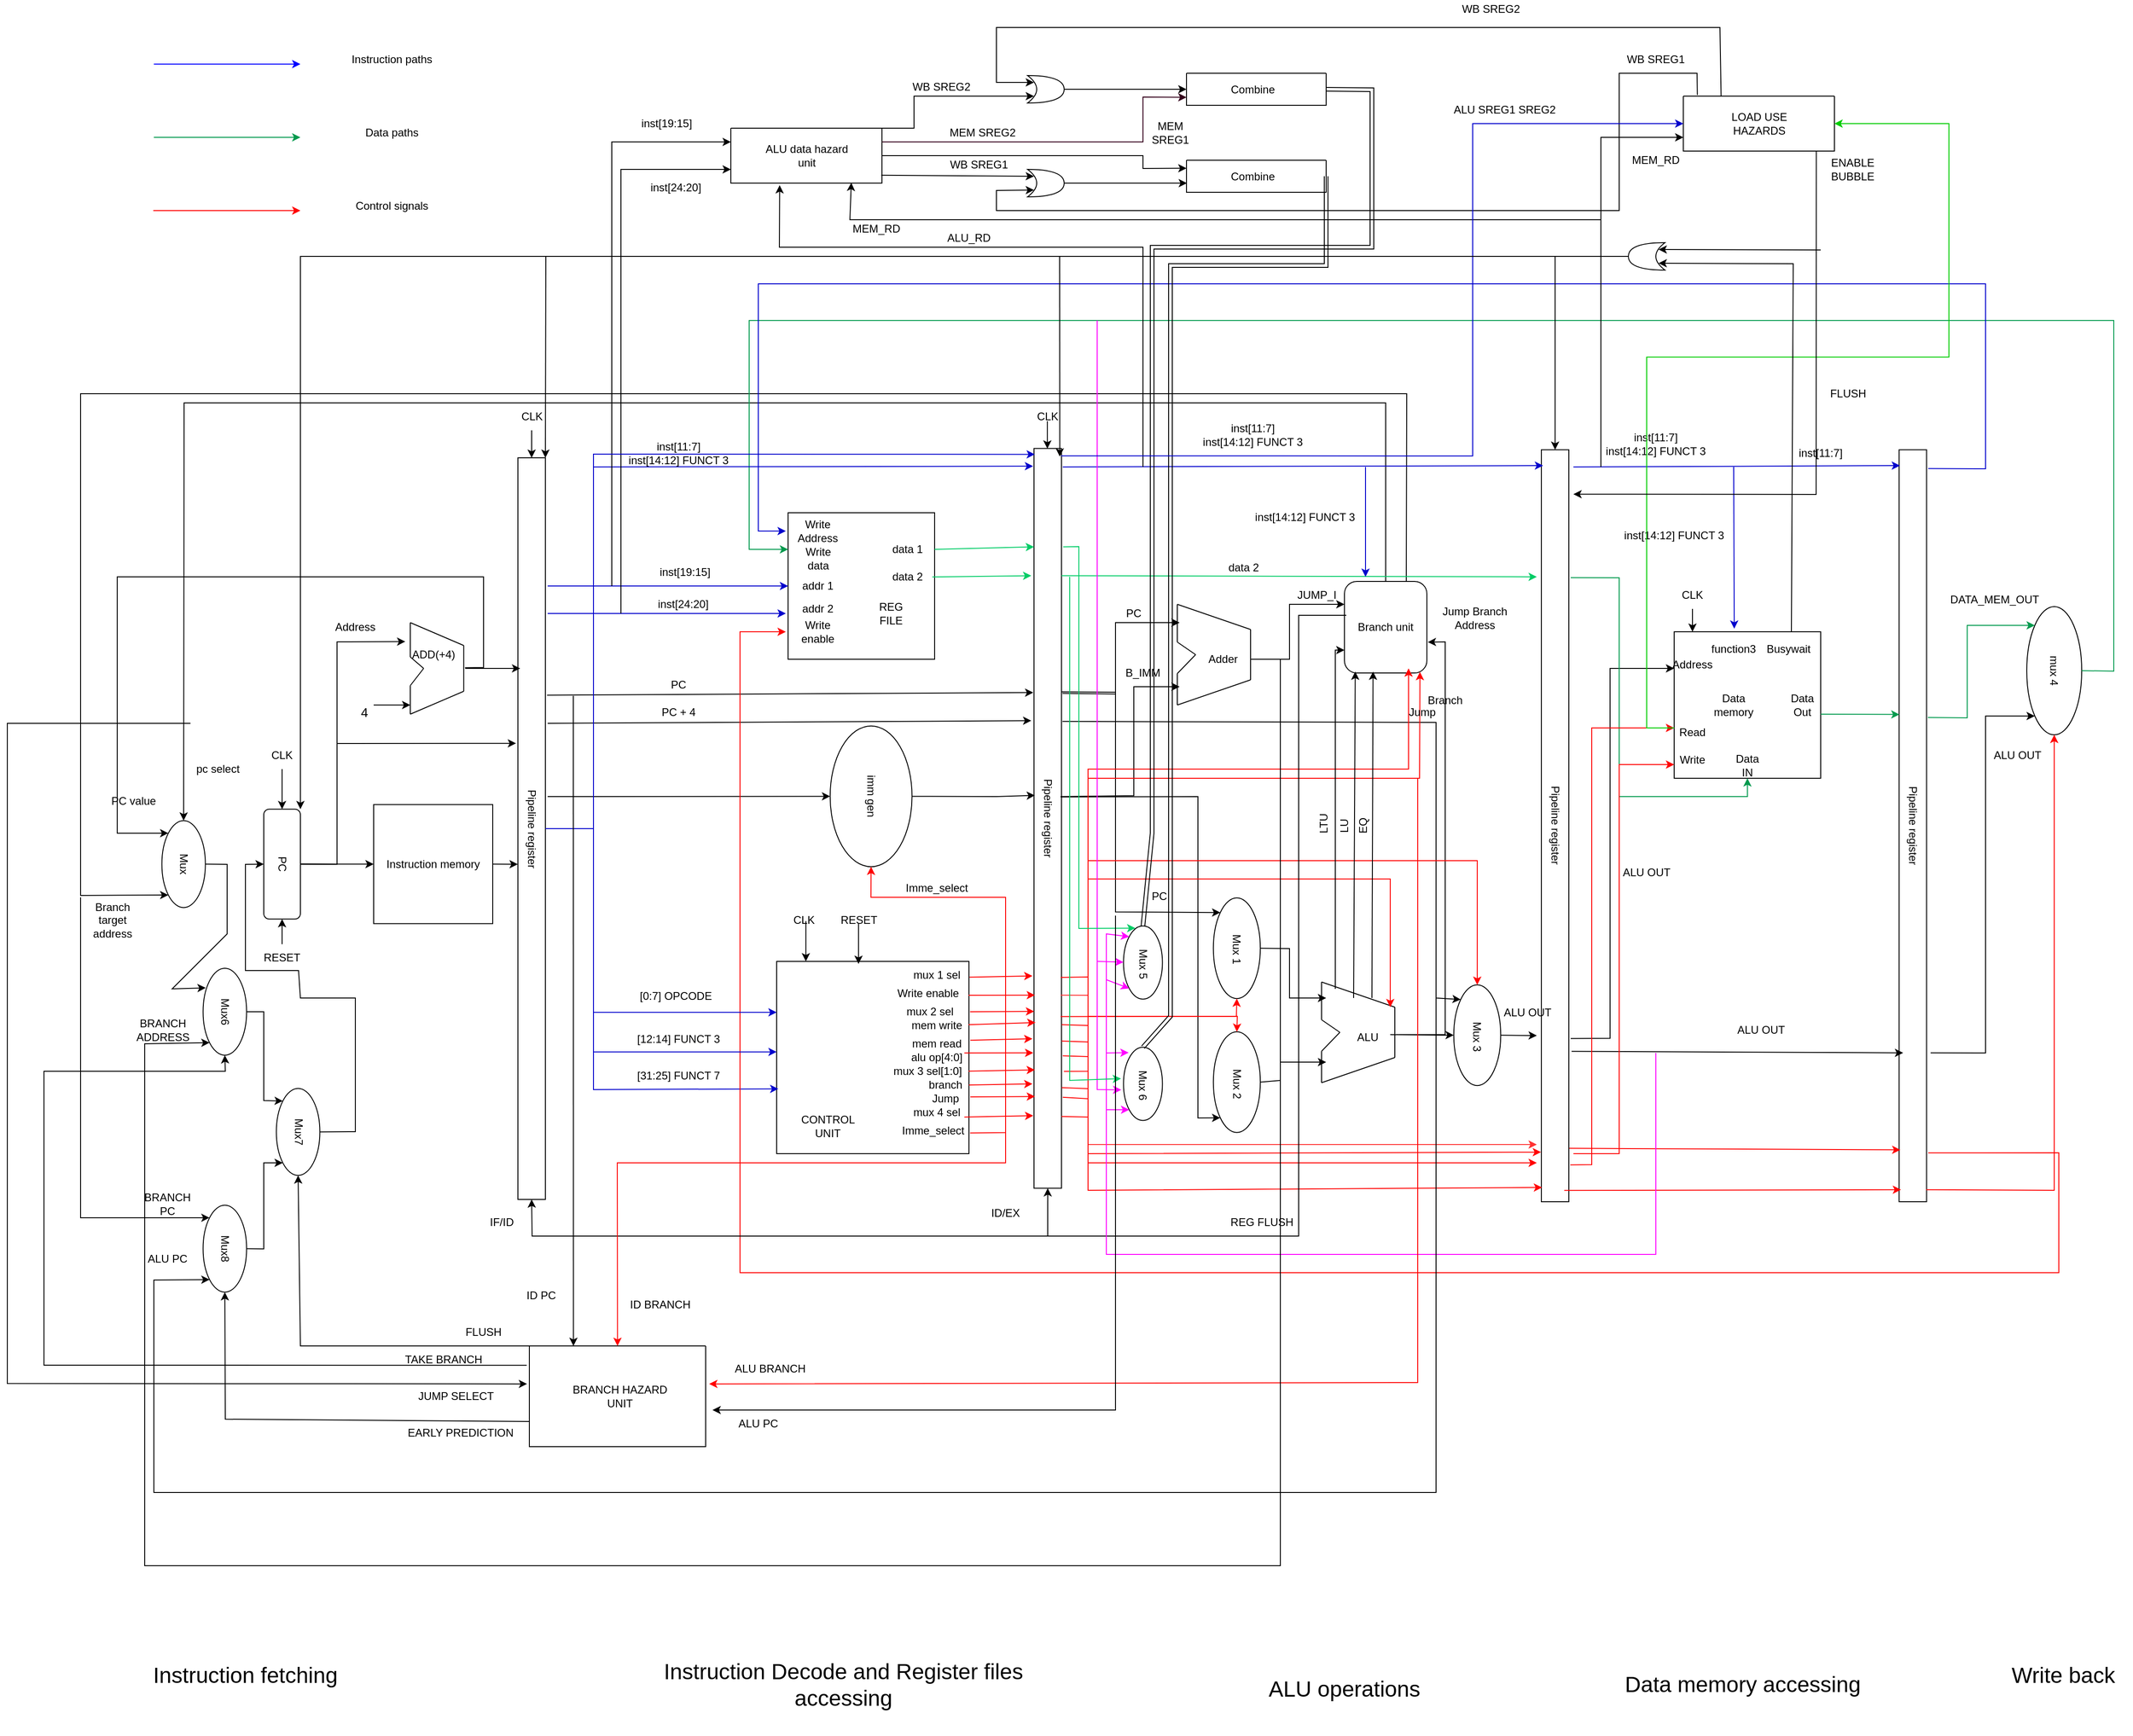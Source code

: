 <mxfile version="21.3.8" type="device">
  <diagram id="JxTKnqZXV-JEExH2jW5i" name="Page-1">
    <mxGraphModel dx="4536" dy="3860" grid="1" gridSize="10" guides="1" tooltips="1" connect="1" arrows="1" fold="1" page="1" pageScale="1" pageWidth="850" pageHeight="1100" math="0" shadow="0">
      <root>
        <mxCell id="0" />
        <mxCell id="1" parent="0" />
        <mxCell id="GBHFo6_GL_KCDXs9P--l-236" value="" style="endArrow=classic;html=1;rounded=0;entryX=0.713;entryY=1.058;entryDx=0;entryDy=0;entryPerimeter=0;exitX=1.003;exitY=0.082;exitDx=0;exitDy=0;exitPerimeter=0;strokeColor=#FF0000;" parent="1" source="GBHFo6_GL_KCDXs9P--l-93" target="GBHFo6_GL_KCDXs9P--l-29" edge="1">
          <mxGeometry width="50" height="50" relative="1" as="geometry">
            <mxPoint x="420" y="-670" as="sourcePoint" />
            <mxPoint x="470" y="-720" as="targetPoint" />
          </mxGeometry>
        </mxCell>
        <mxCell id="GBHFo6_GL_KCDXs9P--l-1" value="Mux" style="ellipse;whiteSpace=wrap;html=1;rotation=90;" parent="1" vertex="1">
          <mxGeometry x="-495" y="-750" width="95" height="47.5" as="geometry" />
        </mxCell>
        <mxCell id="GBHFo6_GL_KCDXs9P--l-2" value="PC" style="rounded=1;whiteSpace=wrap;html=1;rotation=90;" parent="1" vertex="1">
          <mxGeometry x="-400" y="-746.25" width="120" height="40" as="geometry" />
        </mxCell>
        <mxCell id="GBHFo6_GL_KCDXs9P--l-3" value="" style="group;" parent="1" vertex="1" connectable="0">
          <mxGeometry x="-200" y="-990" width="70.003" height="100" as="geometry" />
        </mxCell>
        <mxCell id="GBHFo6_GL_KCDXs9P--l-4" value="" style="endArrow=none;html=1;" parent="GBHFo6_GL_KCDXs9P--l-3" edge="1">
          <mxGeometry width="50" height="50" relative="1" as="geometry">
            <mxPoint x="58.333" y="75" as="sourcePoint" />
            <mxPoint x="58.333" y="25" as="targetPoint" />
          </mxGeometry>
        </mxCell>
        <mxCell id="GBHFo6_GL_KCDXs9P--l-5" value="" style="endArrow=none;html=1;" parent="GBHFo6_GL_KCDXs9P--l-3" edge="1">
          <mxGeometry width="50" height="50" relative="1" as="geometry">
            <mxPoint as="sourcePoint" />
            <mxPoint x="58.333" y="25" as="targetPoint" />
          </mxGeometry>
        </mxCell>
        <mxCell id="GBHFo6_GL_KCDXs9P--l-6" value="" style="endArrow=none;html=1;" parent="GBHFo6_GL_KCDXs9P--l-3" edge="1">
          <mxGeometry width="50" height="50" relative="1" as="geometry">
            <mxPoint y="100" as="sourcePoint" />
            <mxPoint x="58.333" y="75" as="targetPoint" />
          </mxGeometry>
        </mxCell>
        <mxCell id="GBHFo6_GL_KCDXs9P--l-7" value="" style="endArrow=none;html=1;" parent="GBHFo6_GL_KCDXs9P--l-3" edge="1">
          <mxGeometry width="50" height="50" relative="1" as="geometry">
            <mxPoint y="37.5" as="sourcePoint" />
            <mxPoint as="targetPoint" />
          </mxGeometry>
        </mxCell>
        <mxCell id="GBHFo6_GL_KCDXs9P--l-8" value="" style="endArrow=none;html=1;" parent="GBHFo6_GL_KCDXs9P--l-3" edge="1">
          <mxGeometry width="50" height="50" relative="1" as="geometry">
            <mxPoint y="100" as="sourcePoint" />
            <mxPoint y="68.75" as="targetPoint" />
          </mxGeometry>
        </mxCell>
        <mxCell id="GBHFo6_GL_KCDXs9P--l-9" value="" style="endArrow=none;html=1;" parent="GBHFo6_GL_KCDXs9P--l-3" edge="1">
          <mxGeometry width="50" height="50" relative="1" as="geometry">
            <mxPoint y="68.75" as="sourcePoint" />
            <mxPoint x="14.583" y="50" as="targetPoint" />
          </mxGeometry>
        </mxCell>
        <mxCell id="GBHFo6_GL_KCDXs9P--l-10" value="" style="endArrow=none;html=1;" parent="GBHFo6_GL_KCDXs9P--l-3" edge="1">
          <mxGeometry width="50" height="50" relative="1" as="geometry">
            <mxPoint y="37.5" as="sourcePoint" />
            <mxPoint x="14.583" y="50" as="targetPoint" />
          </mxGeometry>
        </mxCell>
        <mxCell id="GBHFo6_GL_KCDXs9P--l-11" value="ADD(+4)" style="text;html=1;align=center;verticalAlign=middle;resizable=0;points=[];autosize=1;strokeColor=none;" parent="GBHFo6_GL_KCDXs9P--l-3" vertex="1">
          <mxGeometry x="-9.997" y="20" width="70" height="30" as="geometry" />
        </mxCell>
        <mxCell id="GBHFo6_GL_KCDXs9P--l-12" value="Instruction memory" style="whiteSpace=wrap;html=1;aspect=fixed;" parent="1" vertex="1">
          <mxGeometry x="-240" y="-791.25" width="130" height="130" as="geometry" />
        </mxCell>
        <mxCell id="GBHFo6_GL_KCDXs9P--l-15" value="" style="whiteSpace=wrap;html=1;aspect=fixed;" parent="1" vertex="1">
          <mxGeometry x="212.5" y="-1110" width="160" height="160" as="geometry" />
        </mxCell>
        <mxCell id="GBHFo6_GL_KCDXs9P--l-16" value="Write Address" style="text;html=1;strokeColor=none;fillColor=none;align=center;verticalAlign=middle;whiteSpace=wrap;" parent="1" vertex="1">
          <mxGeometry x="225" y="-1100" width="40" height="20" as="geometry" />
        </mxCell>
        <mxCell id="GBHFo6_GL_KCDXs9P--l-17" value="addr 1&lt;span style=&quot;color: rgba(0 , 0 , 0 , 0) ; font-family: monospace ; font-size: 0px&quot;&gt;%3CmxGraphModel%3E%3Croot%3E%3CmxCell%20id%3D%220%22%2F%3E%3CmxCell%20id%3D%221%22%20parent%3D%220%22%2F%3E%3CmxCell%20id%3D%222%22%20value%3D%22Write%20Address%22%20style%3D%22text%3Bhtml%3D1%3BstrokeColor%3Dnone%3BfillColor%3Dnone%3Balign%3Dcenter%3BverticalAlign%3Dmiddle%3BwhiteSpace%3Dwrap%3Brounded%3D0%3B%22%20vertex%3D%221%22%20parent%3D%221%22%3E%3CmxGeometry%20x%3D%22310%22%20y%3D%22190%22%20width%3D%2240%22%20height%3D%2220%22%20as%3D%22geometry%22%2F%3E%3C%2FmxCell%3E%3C%2Froot%3E%3C%2FmxGraphModel%3E&lt;/span&gt;" style="text;html=1;strokeColor=none;fillColor=none;align=center;verticalAlign=middle;whiteSpace=wrap;" parent="1" vertex="1">
          <mxGeometry x="225" y="-1040" width="40" height="20" as="geometry" />
        </mxCell>
        <mxCell id="GBHFo6_GL_KCDXs9P--l-18" value="addr 2" style="text;html=1;strokeColor=none;fillColor=none;align=center;verticalAlign=middle;whiteSpace=wrap;" parent="1" vertex="1">
          <mxGeometry x="225" y="-1015" width="40" height="20" as="geometry" />
        </mxCell>
        <mxCell id="GBHFo6_GL_KCDXs9P--l-19" value="Write enable" style="text;html=1;strokeColor=none;fillColor=none;align=center;verticalAlign=middle;whiteSpace=wrap;" parent="1" vertex="1">
          <mxGeometry x="225" y="-990" width="40" height="20" as="geometry" />
        </mxCell>
        <mxCell id="GBHFo6_GL_KCDXs9P--l-20" value="data 1" style="text;html=1;strokeColor=none;fillColor=none;align=center;verticalAlign=middle;whiteSpace=wrap;" parent="1" vertex="1">
          <mxGeometry x="322.5" y="-1080" width="40" height="20" as="geometry" />
        </mxCell>
        <mxCell id="GBHFo6_GL_KCDXs9P--l-21" value="data 2" style="text;html=1;strokeColor=none;fillColor=none;align=center;verticalAlign=middle;whiteSpace=wrap;" parent="1" vertex="1">
          <mxGeometry x="322.5" y="-1050" width="40" height="20" as="geometry" />
        </mxCell>
        <mxCell id="GBHFo6_GL_KCDXs9P--l-22" value="Write data" style="text;html=1;strokeColor=none;fillColor=none;align=center;verticalAlign=middle;whiteSpace=wrap;" parent="1" vertex="1">
          <mxGeometry x="222.5" y="-1070" width="45" height="20" as="geometry" />
        </mxCell>
        <mxCell id="GBHFo6_GL_KCDXs9P--l-23" value="REG FILE" style="text;html=1;strokeColor=none;fillColor=none;align=center;verticalAlign=middle;whiteSpace=wrap;" parent="1" vertex="1">
          <mxGeometry x="305" y="-1010" width="40" height="20" as="geometry" />
        </mxCell>
        <mxCell id="GBHFo6_GL_KCDXs9P--l-25" value="imm gen" style="ellipse;whiteSpace=wrap;html=1;rotation=90;" parent="1" vertex="1">
          <mxGeometry x="226.25" y="-845" width="153.75" height="89.39" as="geometry" />
        </mxCell>
        <mxCell id="GBHFo6_GL_KCDXs9P--l-26" value="Pipeline register" style="whiteSpace=wrap;html=1;rotation=90;" parent="1" vertex="1">
          <mxGeometry x="-472.5" y="-780" width="810" height="30" as="geometry" />
        </mxCell>
        <mxCell id="GBHFo6_GL_KCDXs9P--l-29" value="Pipeline register" style="whiteSpace=wrap;html=1;rotation=90;" parent="1" vertex="1">
          <mxGeometry x="92.04" y="-791.25" width="807.96" height="30" as="geometry" />
        </mxCell>
        <mxCell id="GBHFo6_GL_KCDXs9P--l-42" value="&amp;nbsp;Mux 2" style="ellipse;whiteSpace=wrap;html=1;rotation=90;" parent="1" vertex="1">
          <mxGeometry x="647.505" y="-513.755" width="110" height="51.25" as="geometry" />
        </mxCell>
        <mxCell id="GBHFo6_GL_KCDXs9P--l-43" value="&amp;nbsp;Mux 1" style="ellipse;whiteSpace=wrap;html=1;rotation=90;" parent="1" vertex="1">
          <mxGeometry x="647.495" y="-659.995" width="110" height="51.25" as="geometry" />
        </mxCell>
        <mxCell id="GBHFo6_GL_KCDXs9P--l-45" value="&amp;nbsp;Mux 3" style="ellipse;whiteSpace=wrap;html=1;rotation=90;" parent="1" vertex="1">
          <mxGeometry x="909.995" y="-565.005" width="110" height="51.25" as="geometry" />
        </mxCell>
        <mxCell id="GBHFo6_GL_KCDXs9P--l-46" value="" style="group;" parent="1" vertex="1" connectable="0">
          <mxGeometry x="637.49" y="-1010" width="80" height="117.5" as="geometry" />
        </mxCell>
        <mxCell id="GBHFo6_GL_KCDXs9P--l-47" value="" style="endArrow=none;html=1;" parent="GBHFo6_GL_KCDXs9P--l-46" edge="1">
          <mxGeometry width="50" height="50" relative="1" as="geometry">
            <mxPoint x="80" y="82.5" as="sourcePoint" />
            <mxPoint x="80" y="27.5" as="targetPoint" />
          </mxGeometry>
        </mxCell>
        <mxCell id="GBHFo6_GL_KCDXs9P--l-48" value="" style="endArrow=none;html=1;" parent="GBHFo6_GL_KCDXs9P--l-46" edge="1">
          <mxGeometry width="50" height="50" relative="1" as="geometry">
            <mxPoint as="sourcePoint" />
            <mxPoint x="80" y="27.5" as="targetPoint" />
          </mxGeometry>
        </mxCell>
        <mxCell id="GBHFo6_GL_KCDXs9P--l-49" value="" style="endArrow=none;html=1;" parent="GBHFo6_GL_KCDXs9P--l-46" edge="1">
          <mxGeometry width="50" height="50" relative="1" as="geometry">
            <mxPoint y="110" as="sourcePoint" />
            <mxPoint x="80" y="82.5" as="targetPoint" />
          </mxGeometry>
        </mxCell>
        <mxCell id="GBHFo6_GL_KCDXs9P--l-50" value="" style="endArrow=none;html=1;" parent="GBHFo6_GL_KCDXs9P--l-46" edge="1">
          <mxGeometry width="50" height="50" relative="1" as="geometry">
            <mxPoint y="41.25" as="sourcePoint" />
            <mxPoint as="targetPoint" />
          </mxGeometry>
        </mxCell>
        <mxCell id="GBHFo6_GL_KCDXs9P--l-51" value="" style="endArrow=none;html=1;" parent="GBHFo6_GL_KCDXs9P--l-46" edge="1">
          <mxGeometry width="50" height="50" relative="1" as="geometry">
            <mxPoint y="110" as="sourcePoint" />
            <mxPoint y="75.625" as="targetPoint" />
          </mxGeometry>
        </mxCell>
        <mxCell id="GBHFo6_GL_KCDXs9P--l-52" value="" style="endArrow=none;html=1;" parent="GBHFo6_GL_KCDXs9P--l-46" edge="1">
          <mxGeometry width="50" height="50" relative="1" as="geometry">
            <mxPoint y="75.625" as="sourcePoint" />
            <mxPoint x="20" y="55" as="targetPoint" />
          </mxGeometry>
        </mxCell>
        <mxCell id="GBHFo6_GL_KCDXs9P--l-53" value="" style="endArrow=none;html=1;" parent="GBHFo6_GL_KCDXs9P--l-46" edge="1">
          <mxGeometry width="50" height="50" relative="1" as="geometry">
            <mxPoint y="41.25" as="sourcePoint" />
            <mxPoint x="20" y="55" as="targetPoint" />
          </mxGeometry>
        </mxCell>
        <mxCell id="GBHFo6_GL_KCDXs9P--l-54" value="Adder" style="text;html=1;align=center;verticalAlign=middle;resizable=0;points=[];autosize=1;strokeColor=none;" parent="GBHFo6_GL_KCDXs9P--l-46" vertex="1">
          <mxGeometry x="20" y="45" width="60" height="30" as="geometry" />
        </mxCell>
        <mxCell id="GBHFo6_GL_KCDXs9P--l-56" value="Branch unit" style="rounded=1;whiteSpace=wrap;html=1;" parent="1" vertex="1">
          <mxGeometry x="820" y="-1035" width="90" height="100" as="geometry" />
        </mxCell>
        <mxCell id="GBHFo6_GL_KCDXs9P--l-57" value="Pipeline register" style="whiteSpace=wrap;html=1;rotation=90;" parent="1" vertex="1">
          <mxGeometry x="639.38" y="-783.13" width="821.25" height="30" as="geometry" />
        </mxCell>
        <mxCell id="GBHFo6_GL_KCDXs9P--l-58" value="" style="group" parent="1" vertex="1" connectable="0">
          <mxGeometry x="1180" y="-980" width="160" height="165" as="geometry" />
        </mxCell>
        <mxCell id="GBHFo6_GL_KCDXs9P--l-59" value="&lt;span style=&quot;color: rgba(0 , 0 , 0 , 0) ; font-family: monospace ; font-size: 0px&quot;&gt;%3CmxGraphModel%3E%3Croot%3E%3CmxCell%20id%3D%220%22%2F%3E%3CmxCell%20id%3D%221%22%20parent%3D%220%22%2F%3E%3CmxCell%20id%3D%222%22%20value%3D%22Addr%22%20style%3D%22text%3Bhtml%3D1%3BstrokeColor%3Dnone%3BfillColor%3Dnone%3Balign%3Dcenter%3BverticalAlign%3Dmiddle%3BwhiteSpace%3Dwrap%3Brounded%3D0%3B%22%20vertex%3D%221%22%20parent%3D%221%22%3E%3CmxGeometry%20x%3D%22330%22%20y%3D%22440%22%20width%3D%2240%22%20height%3D%2220%22%20as%3D%22geometry%22%2F%3E%3C%2FmxCell%3E%3C%2Froot%3E%3C%2FmxGraphModel%3E&lt;/span&gt;" style="whiteSpace=wrap;html=1;aspect=fixed;" parent="GBHFo6_GL_KCDXs9P--l-58" vertex="1">
          <mxGeometry width="160" height="160" as="geometry" />
        </mxCell>
        <mxCell id="GBHFo6_GL_KCDXs9P--l-60" value="Address" style="text;html=1;strokeColor=none;fillColor=none;align=center;verticalAlign=middle;whiteSpace=wrap;" parent="GBHFo6_GL_KCDXs9P--l-58" vertex="1">
          <mxGeometry y="25.62" width="40" height="20" as="geometry" />
        </mxCell>
        <mxCell id="GBHFo6_GL_KCDXs9P--l-61" value="Read" style="text;html=1;strokeColor=none;fillColor=none;align=center;verticalAlign=middle;whiteSpace=wrap;" parent="GBHFo6_GL_KCDXs9P--l-58" vertex="1">
          <mxGeometry y="100" width="40" height="20" as="geometry" />
        </mxCell>
        <mxCell id="GBHFo6_GL_KCDXs9P--l-62" value="Write" style="text;html=1;strokeColor=none;fillColor=none;align=center;verticalAlign=middle;whiteSpace=wrap;" parent="GBHFo6_GL_KCDXs9P--l-58" vertex="1">
          <mxGeometry y="130" width="40" height="20" as="geometry" />
        </mxCell>
        <mxCell id="GBHFo6_GL_KCDXs9P--l-63" value="Data Out" style="text;html=1;strokeColor=none;fillColor=none;align=center;verticalAlign=middle;whiteSpace=wrap;" parent="GBHFo6_GL_KCDXs9P--l-58" vertex="1">
          <mxGeometry x="120" y="70" width="40" height="20" as="geometry" />
        </mxCell>
        <mxCell id="GBHFo6_GL_KCDXs9P--l-64" value="Data IN" style="text;html=1;strokeColor=none;fillColor=none;align=center;verticalAlign=middle;whiteSpace=wrap;" parent="GBHFo6_GL_KCDXs9P--l-58" vertex="1">
          <mxGeometry x="60" y="135.62" width="40" height="20" as="geometry" />
        </mxCell>
        <mxCell id="k_0b4y8d2lA1D0QgO7np-39" value="Data memory" style="text;html=1;strokeColor=none;fillColor=none;align=center;verticalAlign=middle;whiteSpace=wrap;rounded=0;" parent="GBHFo6_GL_KCDXs9P--l-58" vertex="1">
          <mxGeometry x="35" y="65" width="60" height="30" as="geometry" />
        </mxCell>
        <mxCell id="k_0b4y8d2lA1D0QgO7np-40" value="function3" style="text;html=1;strokeColor=none;fillColor=none;align=center;verticalAlign=middle;whiteSpace=wrap;rounded=0;" parent="GBHFo6_GL_KCDXs9P--l-58" vertex="1">
          <mxGeometry x="35" y="4.37" width="60" height="30" as="geometry" />
        </mxCell>
        <mxCell id="thn4t4pZWcYks8wXe5_k-61" value="Busywait" style="text;html=1;strokeColor=none;fillColor=none;align=center;verticalAlign=middle;whiteSpace=wrap;rounded=0;" vertex="1" parent="GBHFo6_GL_KCDXs9P--l-58">
          <mxGeometry x="95" y="4.37" width="60" height="30" as="geometry" />
        </mxCell>
        <mxCell id="GBHFo6_GL_KCDXs9P--l-69" value="Pipeline register" style="whiteSpace=wrap;html=1;rotation=90;" parent="1" vertex="1">
          <mxGeometry x="1030.0" y="-783.13" width="821.25" height="30" as="geometry" />
        </mxCell>
        <mxCell id="GBHFo6_GL_KCDXs9P--l-70" value="mux 4" style="ellipse;whiteSpace=wrap;html=1;rotation=90;" parent="1" vertex="1">
          <mxGeometry x="1525" y="-967.5" width="140" height="60" as="geometry" />
        </mxCell>
        <mxCell id="GBHFo6_GL_KCDXs9P--l-74" value="" style="endArrow=classic;html=1;rounded=0;entryX=0;entryY=1;entryDx=0;entryDy=0;exitX=0.996;exitY=0.976;exitDx=0;exitDy=0;exitPerimeter=0;" parent="1" source="GBHFo6_GL_KCDXs9P--l-11" target="GBHFo6_GL_KCDXs9P--l-1" edge="1">
          <mxGeometry width="50" height="50" relative="1" as="geometry">
            <mxPoint x="-520" y="-1040" as="sourcePoint" />
            <mxPoint x="-340" y="-820" as="targetPoint" />
            <Array as="points">
              <mxPoint x="-120" y="-941" />
              <mxPoint x="-120" y="-1040" />
              <mxPoint x="-520" y="-1040" />
              <mxPoint x="-520" y="-760" />
            </Array>
          </mxGeometry>
        </mxCell>
        <mxCell id="GBHFo6_GL_KCDXs9P--l-76" value="" style="endArrow=classic;html=1;rounded=0;exitX=0.5;exitY=0;exitDx=0;exitDy=0;entryX=0.225;entryY=0.94;entryDx=0;entryDy=0;entryPerimeter=0;" parent="1" source="GBHFo6_GL_KCDXs9P--l-1" target="thn4t4pZWcYks8wXe5_k-85" edge="1">
          <mxGeometry width="50" height="50" relative="1" as="geometry">
            <mxPoint x="-80" y="-770" as="sourcePoint" />
            <mxPoint x="-30" y="-820" as="targetPoint" />
            <Array as="points">
              <mxPoint x="-400" y="-726" />
              <mxPoint x="-400" y="-650" />
              <mxPoint x="-460" y="-590" />
            </Array>
          </mxGeometry>
        </mxCell>
        <mxCell id="GBHFo6_GL_KCDXs9P--l-77" value="" style="endArrow=classic;html=1;rounded=0;exitX=0.5;exitY=0;exitDx=0;exitDy=0;entryX=0;entryY=0.5;entryDx=0;entryDy=0;" parent="1" source="GBHFo6_GL_KCDXs9P--l-2" target="GBHFo6_GL_KCDXs9P--l-12" edge="1">
          <mxGeometry width="50" height="50" relative="1" as="geometry">
            <mxPoint x="-80" y="-770" as="sourcePoint" />
            <mxPoint x="-30" y="-820" as="targetPoint" />
          </mxGeometry>
        </mxCell>
        <mxCell id="GBHFo6_GL_KCDXs9P--l-78" value="" style="endArrow=classic;html=1;rounded=0;entryX=0.065;entryY=0.024;entryDx=0;entryDy=0;entryPerimeter=0;exitX=0.5;exitY=0;exitDx=0;exitDy=0;" parent="1" source="GBHFo6_GL_KCDXs9P--l-2" target="GBHFo6_GL_KCDXs9P--l-11" edge="1">
          <mxGeometry width="50" height="50" relative="1" as="geometry">
            <mxPoint x="-280" y="-730" as="sourcePoint" />
            <mxPoint y="-820" as="targetPoint" />
            <Array as="points">
              <mxPoint x="-280" y="-726" />
              <mxPoint x="-280" y="-969" />
            </Array>
          </mxGeometry>
        </mxCell>
        <mxCell id="GBHFo6_GL_KCDXs9P--l-79" value="" style="endArrow=classic;html=1;rounded=0;" parent="1" edge="1">
          <mxGeometry width="50" height="50" relative="1" as="geometry">
            <mxPoint x="-240" y="-900" as="sourcePoint" />
            <mxPoint x="-200" y="-900" as="targetPoint" />
          </mxGeometry>
        </mxCell>
        <mxCell id="GBHFo6_GL_KCDXs9P--l-80" value="&lt;font style=&quot;font-size: 14px;&quot;&gt;4&lt;/font&gt;" style="text;html=1;strokeColor=none;fillColor=none;align=center;verticalAlign=middle;whiteSpace=wrap;rounded=0;" parent="1" vertex="1">
          <mxGeometry x="-280" y="-907.5" width="60" height="30" as="geometry" />
        </mxCell>
        <UserObject label="" link="free.stulive.com" id="GBHFo6_GL_KCDXs9P--l-93">
          <mxCell style="whiteSpace=wrap;html=1;aspect=fixed;" parent="1" vertex="1">
            <mxGeometry x="200" y="-620" width="210" height="210" as="geometry" />
          </mxCell>
        </UserObject>
        <mxCell id="GBHFo6_GL_KCDXs9P--l-94" value="alu op[4:0]" style="text;html=1;strokeColor=none;fillColor=none;align=center;verticalAlign=middle;whiteSpace=wrap;" parent="1" vertex="1">
          <mxGeometry x="345" y="-525" width="60.0" height="20" as="geometry" />
        </mxCell>
        <mxCell id="GBHFo6_GL_KCDXs9P--l-95" value="mem write" style="text;html=1;strokeColor=none;fillColor=none;align=center;verticalAlign=middle;whiteSpace=wrap;" parent="1" vertex="1">
          <mxGeometry x="345" y="-560" width="60.0" height="20" as="geometry" />
        </mxCell>
        <mxCell id="GBHFo6_GL_KCDXs9P--l-96" value="mem read" style="text;html=1;strokeColor=none;fillColor=none;align=center;verticalAlign=middle;whiteSpace=wrap;" parent="1" vertex="1">
          <mxGeometry x="345" y="-540" width="60.0" height="20" as="geometry" />
        </mxCell>
        <mxCell id="GBHFo6_GL_KCDXs9P--l-97" value="branch" style="text;html=1;strokeColor=none;fillColor=none;align=center;verticalAlign=middle;whiteSpace=wrap;" parent="1" vertex="1">
          <mxGeometry x="337.5" y="-495" width="92.5" height="20" as="geometry" />
        </mxCell>
        <mxCell id="GBHFo6_GL_KCDXs9P--l-98" value="CONTROL UNIT" style="text;html=1;strokeColor=none;fillColor=none;align=center;verticalAlign=middle;whiteSpace=wrap;" parent="1" vertex="1">
          <mxGeometry x="226.25" y="-450" width="60.0" height="20" as="geometry" />
        </mxCell>
        <mxCell id="GBHFo6_GL_KCDXs9P--l-100" value="mux 4 sel" style="text;html=1;strokeColor=none;fillColor=none;align=center;verticalAlign=middle;whiteSpace=wrap;" parent="1" vertex="1">
          <mxGeometry x="345" y="-465" width="60.0" height="20" as="geometry" />
        </mxCell>
        <mxCell id="GBHFo6_GL_KCDXs9P--l-101" value="Write enable" style="text;html=1;strokeColor=none;fillColor=none;align=center;verticalAlign=middle;whiteSpace=wrap;" parent="1" vertex="1">
          <mxGeometry x="328.75" y="-595" width="72.5" height="20" as="geometry" />
        </mxCell>
        <mxCell id="GBHFo6_GL_KCDXs9P--l-102" value="mux 2 sel" style="text;html=1;strokeColor=none;fillColor=none;align=center;verticalAlign=middle;whiteSpace=wrap;" parent="1" vertex="1">
          <mxGeometry x="322.5" y="-575" width="88.75" height="20" as="geometry" />
        </mxCell>
        <mxCell id="GBHFo6_GL_KCDXs9P--l-103" value="mux 3 sel[1:0]" style="text;html=1;strokeColor=none;fillColor=none;align=center;verticalAlign=middle;whiteSpace=wrap;" parent="1" vertex="1">
          <mxGeometry x="325" y="-510" width="80" height="20" as="geometry" />
        </mxCell>
        <mxCell id="GBHFo6_GL_KCDXs9P--l-105" value="mux 1 sel" style="text;html=1;strokeColor=none;fillColor=none;align=center;verticalAlign=middle;whiteSpace=wrap;" parent="1" vertex="1">
          <mxGeometry x="345" y="-615" width="60.0" height="20" as="geometry" />
        </mxCell>
        <mxCell id="GBHFo6_GL_KCDXs9P--l-106" value="Jump" style="text;html=1;strokeColor=none;fillColor=none;align=center;verticalAlign=middle;whiteSpace=wrap;" parent="1" vertex="1">
          <mxGeometry x="337.5" y="-480" width="92.5" height="20" as="geometry" />
        </mxCell>
        <mxCell id="GBHFo6_GL_KCDXs9P--l-107" value="" style="group;" parent="1" vertex="1" connectable="0">
          <mxGeometry x="795" y="-597.5" width="80" height="117.5" as="geometry" />
        </mxCell>
        <mxCell id="GBHFo6_GL_KCDXs9P--l-108" value="" style="endArrow=none;html=1;" parent="GBHFo6_GL_KCDXs9P--l-107" edge="1">
          <mxGeometry width="50" height="50" relative="1" as="geometry">
            <mxPoint x="80" y="82.5" as="sourcePoint" />
            <mxPoint x="80" y="27.5" as="targetPoint" />
          </mxGeometry>
        </mxCell>
        <mxCell id="GBHFo6_GL_KCDXs9P--l-109" value="" style="endArrow=none;html=1;" parent="GBHFo6_GL_KCDXs9P--l-107" edge="1">
          <mxGeometry width="50" height="50" relative="1" as="geometry">
            <mxPoint as="sourcePoint" />
            <mxPoint x="80" y="27.5" as="targetPoint" />
          </mxGeometry>
        </mxCell>
        <mxCell id="GBHFo6_GL_KCDXs9P--l-110" value="" style="endArrow=none;html=1;" parent="GBHFo6_GL_KCDXs9P--l-107" edge="1">
          <mxGeometry width="50" height="50" relative="1" as="geometry">
            <mxPoint y="110" as="sourcePoint" />
            <mxPoint x="80" y="82.5" as="targetPoint" />
          </mxGeometry>
        </mxCell>
        <mxCell id="GBHFo6_GL_KCDXs9P--l-111" value="" style="endArrow=none;html=1;" parent="GBHFo6_GL_KCDXs9P--l-107" edge="1">
          <mxGeometry width="50" height="50" relative="1" as="geometry">
            <mxPoint y="41.25" as="sourcePoint" />
            <mxPoint as="targetPoint" />
          </mxGeometry>
        </mxCell>
        <mxCell id="GBHFo6_GL_KCDXs9P--l-112" value="" style="endArrow=none;html=1;" parent="GBHFo6_GL_KCDXs9P--l-107" edge="1">
          <mxGeometry width="50" height="50" relative="1" as="geometry">
            <mxPoint y="110" as="sourcePoint" />
            <mxPoint y="75.625" as="targetPoint" />
          </mxGeometry>
        </mxCell>
        <mxCell id="GBHFo6_GL_KCDXs9P--l-113" value="" style="endArrow=none;html=1;" parent="GBHFo6_GL_KCDXs9P--l-107" edge="1">
          <mxGeometry width="50" height="50" relative="1" as="geometry">
            <mxPoint y="75.625" as="sourcePoint" />
            <mxPoint x="20" y="55" as="targetPoint" />
          </mxGeometry>
        </mxCell>
        <mxCell id="GBHFo6_GL_KCDXs9P--l-114" value="" style="endArrow=none;html=1;" parent="GBHFo6_GL_KCDXs9P--l-107" edge="1">
          <mxGeometry width="50" height="50" relative="1" as="geometry">
            <mxPoint y="41.25" as="sourcePoint" />
            <mxPoint x="20" y="55" as="targetPoint" />
          </mxGeometry>
        </mxCell>
        <mxCell id="GBHFo6_GL_KCDXs9P--l-115" value="ALU" style="text;html=1;align=center;verticalAlign=middle;resizable=0;points=[];autosize=1;strokeColor=none;" parent="GBHFo6_GL_KCDXs9P--l-107" vertex="1">
          <mxGeometry x="30" y="50" width="40" height="20" as="geometry" />
        </mxCell>
        <mxCell id="GBHFo6_GL_KCDXs9P--l-146" value="" style="endArrow=classic;html=1;rounded=0;exitX=0.75;exitY=0;exitDx=0;exitDy=0;entryX=1;entryY=1;entryDx=0;entryDy=0;" parent="1" source="GBHFo6_GL_KCDXs9P--l-56" target="GBHFo6_GL_KCDXs9P--l-1" edge="1">
          <mxGeometry width="50" height="50" relative="1" as="geometry">
            <mxPoint x="790" y="-780" as="sourcePoint" />
            <mxPoint x="-230" y="-1180" as="targetPoint" />
            <Array as="points">
              <mxPoint x="888" y="-1240" />
              <mxPoint x="-560" y="-1240" />
              <mxPoint x="-560" y="-692" />
            </Array>
          </mxGeometry>
        </mxCell>
        <mxCell id="GBHFo6_GL_KCDXs9P--l-148" value="" style="endArrow=classic;html=1;rounded=0;exitX=0.5;exitY=0;exitDx=0;exitDy=0;entryX=0;entryY=0.5;entryDx=0;entryDy=0;" parent="1" source="GBHFo6_GL_KCDXs9P--l-56" target="GBHFo6_GL_KCDXs9P--l-1" edge="1">
          <mxGeometry width="50" height="50" relative="1" as="geometry">
            <mxPoint x="410" y="-780" as="sourcePoint" />
            <mxPoint x="460" y="-830" as="targetPoint" />
            <Array as="points">
              <mxPoint x="865" y="-1230" />
              <mxPoint x="-447" y="-1230" />
            </Array>
          </mxGeometry>
        </mxCell>
        <mxCell id="GBHFo6_GL_KCDXs9P--l-149" value="pc select" style="text;html=1;strokeColor=none;fillColor=none;align=center;verticalAlign=middle;whiteSpace=wrap;rounded=0;" parent="1" vertex="1">
          <mxGeometry x="-440" y="-845" width="60" height="30" as="geometry" />
        </mxCell>
        <mxCell id="GBHFo6_GL_KCDXs9P--l-157" value="" style="endArrow=classic;html=1;rounded=0;" parent="1" edge="1">
          <mxGeometry width="50" height="50" relative="1" as="geometry">
            <mxPoint x="-140" y="-940" as="sourcePoint" />
            <mxPoint x="-80" y="-940" as="targetPoint" />
          </mxGeometry>
        </mxCell>
        <mxCell id="GBHFo6_GL_KCDXs9P--l-158" value="" style="endArrow=classic;html=1;rounded=0;exitX=0.5;exitY=0;exitDx=0;exitDy=0;entryX=0.385;entryY=1.068;entryDx=0;entryDy=0;entryPerimeter=0;" parent="1" source="GBHFo6_GL_KCDXs9P--l-2" target="GBHFo6_GL_KCDXs9P--l-26" edge="1">
          <mxGeometry width="50" height="50" relative="1" as="geometry">
            <mxPoint x="-70" y="-830" as="sourcePoint" />
            <mxPoint x="-20" y="-880" as="targetPoint" />
            <Array as="points">
              <mxPoint x="-280" y="-726" />
              <mxPoint x="-280" y="-858" />
            </Array>
          </mxGeometry>
        </mxCell>
        <mxCell id="GBHFo6_GL_KCDXs9P--l-159" value="" style="endArrow=classic;html=1;rounded=0;exitX=1;exitY=0.5;exitDx=0;exitDy=0;entryX=0.548;entryY=1.005;entryDx=0;entryDy=0;entryPerimeter=0;" parent="1" source="GBHFo6_GL_KCDXs9P--l-12" target="GBHFo6_GL_KCDXs9P--l-26" edge="1">
          <mxGeometry width="50" height="50" relative="1" as="geometry">
            <mxPoint x="-70" y="-830" as="sourcePoint" />
            <mxPoint x="-20" y="-880" as="targetPoint" />
          </mxGeometry>
        </mxCell>
        <mxCell id="GBHFo6_GL_KCDXs9P--l-161" value="" style="endArrow=classic;html=1;rounded=0;exitX=0.5;exitY=0;exitDx=0;exitDy=0;entryX=0.009;entryY=0.663;entryDx=0;entryDy=0;entryPerimeter=0;strokeColor=#0000CC;" parent="1" source="GBHFo6_GL_KCDXs9P--l-26" target="GBHFo6_GL_KCDXs9P--l-93" edge="1">
          <mxGeometry width="50" height="50" relative="1" as="geometry">
            <mxPoint x="-70" y="-600" as="sourcePoint" />
            <mxPoint x="-20" y="-650" as="targetPoint" />
            <Array as="points">
              <mxPoint y="-765" />
              <mxPoint y="-480" />
            </Array>
          </mxGeometry>
        </mxCell>
        <mxCell id="GBHFo6_GL_KCDXs9P--l-162" value="" style="endArrow=classic;html=1;rounded=0;entryX=0.33;entryY=1.027;entryDx=0;entryDy=0;entryPerimeter=0;exitX=0.32;exitY=-0.062;exitDx=0;exitDy=0;exitPerimeter=0;" parent="1" source="GBHFo6_GL_KCDXs9P--l-26" target="GBHFo6_GL_KCDXs9P--l-29" edge="1">
          <mxGeometry width="50" height="50" relative="1" as="geometry">
            <mxPoint x="-70" y="-600" as="sourcePoint" />
            <mxPoint x="-20" y="-650" as="targetPoint" />
          </mxGeometry>
        </mxCell>
        <mxCell id="GBHFo6_GL_KCDXs9P--l-163" value="" style="endArrow=classic;html=1;rounded=0;entryX=0.5;entryY=1;entryDx=0;entryDy=0;" parent="1" target="GBHFo6_GL_KCDXs9P--l-25" edge="1">
          <mxGeometry width="50" height="50" relative="1" as="geometry">
            <mxPoint x="-50" y="-800" as="sourcePoint" />
            <mxPoint x="350" y="-650" as="targetPoint" />
          </mxGeometry>
        </mxCell>
        <mxCell id="GBHFo6_GL_KCDXs9P--l-164" value="" style="endArrow=classic;html=1;rounded=0;exitX=0.5;exitY=0;exitDx=0;exitDy=0;entryX=0.469;entryY=0.966;entryDx=0;entryDy=0;entryPerimeter=0;" parent="1" source="GBHFo6_GL_KCDXs9P--l-25" target="GBHFo6_GL_KCDXs9P--l-29" edge="1">
          <mxGeometry width="50" height="50" relative="1" as="geometry">
            <mxPoint x="300" y="-720" as="sourcePoint" />
            <mxPoint x="350" y="-770" as="targetPoint" />
            <Array as="points">
              <mxPoint x="440" y="-800" />
            </Array>
          </mxGeometry>
        </mxCell>
        <mxCell id="GBHFo6_GL_KCDXs9P--l-165" value="" style="endArrow=classic;html=1;rounded=0;entryX=0;entryY=0.5;entryDx=0;entryDy=0;fillColor=#3333FF;strokeColor=#0000CC;" parent="1" target="GBHFo6_GL_KCDXs9P--l-15" edge="1">
          <mxGeometry width="50" height="50" relative="1" as="geometry">
            <mxPoint x="-50" y="-1030" as="sourcePoint" />
            <mxPoint x="350" y="-1000" as="targetPoint" />
          </mxGeometry>
        </mxCell>
        <mxCell id="GBHFo6_GL_KCDXs9P--l-166" value="" style="endArrow=classic;html=1;rounded=0;strokeColor=#0000CC;" parent="1" edge="1">
          <mxGeometry width="50" height="50" relative="1" as="geometry">
            <mxPoint x="-50" y="-1000" as="sourcePoint" />
            <mxPoint x="210" y="-1000" as="targetPoint" />
          </mxGeometry>
        </mxCell>
        <mxCell id="GBHFo6_GL_KCDXs9P--l-172" value="" style="endArrow=classic;html=1;rounded=0;entryX=0;entryY=0.25;entryDx=0;entryDy=0;exitX=0.5;exitY=0;exitDx=0;exitDy=0;strokeColor=#00994D;" parent="1" source="GBHFo6_GL_KCDXs9P--l-70" target="GBHFo6_GL_KCDXs9P--l-15" edge="1">
          <mxGeometry width="50" height="50" relative="1" as="geometry">
            <mxPoint x="140" y="-870" as="sourcePoint" />
            <mxPoint x="190" y="-920" as="targetPoint" />
            <Array as="points">
              <mxPoint x="1660" y="-937" />
              <mxPoint x="1660" y="-1320" />
              <mxPoint x="170" y="-1320" />
              <mxPoint x="170" y="-1070" />
            </Array>
          </mxGeometry>
        </mxCell>
        <mxCell id="GBHFo6_GL_KCDXs9P--l-175" value="" style="endArrow=classic;html=1;rounded=0;exitX=0.5;exitY=0;exitDx=0;exitDy=0;fillColor=#0000FF;strokeColor=#0000CC;entryX=0.024;entryY=1.033;entryDx=0;entryDy=0;entryPerimeter=0;" parent="1" source="GBHFo6_GL_KCDXs9P--l-26" edge="1" target="GBHFo6_GL_KCDXs9P--l-29">
          <mxGeometry width="50" height="50" relative="1" as="geometry">
            <mxPoint x="290" y="-840" as="sourcePoint" />
            <mxPoint x="480" y="-1150" as="targetPoint" />
            <Array as="points">
              <mxPoint y="-765" />
              <mxPoint y="-1160" />
            </Array>
          </mxGeometry>
        </mxCell>
        <mxCell id="GBHFo6_GL_KCDXs9P--l-176" value="" style="endArrow=classic;html=1;rounded=0;entryX=0.021;entryY=0.938;entryDx=0;entryDy=0;entryPerimeter=0;strokeColor=#0000CC;exitX=0.025;exitY=-0.044;exitDx=0;exitDy=0;exitPerimeter=0;" parent="1" target="GBHFo6_GL_KCDXs9P--l-57" edge="1" source="GBHFo6_GL_KCDXs9P--l-29">
          <mxGeometry width="50" height="50" relative="1" as="geometry">
            <mxPoint x="560" y="-1160" as="sourcePoint" />
            <mxPoint x="970" y="-890" as="targetPoint" />
          </mxGeometry>
        </mxCell>
        <mxCell id="GBHFo6_GL_KCDXs9P--l-177" value="" style="endArrow=classic;html=1;rounded=0;entryX=0.021;entryY=0.968;entryDx=0;entryDy=0;entryPerimeter=0;strokeColor=#0000CC;" parent="1" target="GBHFo6_GL_KCDXs9P--l-69" edge="1">
          <mxGeometry width="50" height="50" relative="1" as="geometry">
            <mxPoint x="1070" y="-1160" as="sourcePoint" />
            <mxPoint x="1280" y="-890" as="targetPoint" />
          </mxGeometry>
        </mxCell>
        <mxCell id="GBHFo6_GL_KCDXs9P--l-179" value="" style="endArrow=classic;html=1;rounded=0;exitX=0.025;exitY=-0.06;exitDx=0;exitDy=0;exitPerimeter=0;strokeColor=#0000CC;" parent="1" source="GBHFo6_GL_KCDXs9P--l-69" edge="1">
          <mxGeometry width="50" height="50" relative="1" as="geometry">
            <mxPoint x="1230" y="-840" as="sourcePoint" />
            <mxPoint x="210" y="-1090" as="targetPoint" />
            <Array as="points">
              <mxPoint x="1520" y="-1158" />
              <mxPoint x="1520" y="-1360" />
              <mxPoint x="180" y="-1360" />
              <mxPoint x="180" y="-1090" />
            </Array>
          </mxGeometry>
        </mxCell>
        <mxCell id="GBHFo6_GL_KCDXs9P--l-180" value="" style="endArrow=classic;html=1;rounded=0;entryX=0.368;entryY=1.099;entryDx=0;entryDy=0;entryPerimeter=0;" parent="1" target="GBHFo6_GL_KCDXs9P--l-29" edge="1">
          <mxGeometry width="50" height="50" relative="1" as="geometry">
            <mxPoint x="-50" y="-880" as="sourcePoint" />
            <mxPoint x="250" y="-930" as="targetPoint" />
          </mxGeometry>
        </mxCell>
        <mxCell id="GBHFo6_GL_KCDXs9P--l-181" value="PC" style="text;html=1;strokeColor=none;fillColor=none;align=center;verticalAlign=middle;whiteSpace=wrap;rounded=0;" parent="1" vertex="1">
          <mxGeometry x="62.5" y="-937.5" width="60" height="30" as="geometry" />
        </mxCell>
        <mxCell id="GBHFo6_GL_KCDXs9P--l-182" value="PC + 4" style="text;html=1;strokeColor=none;fillColor=none;align=center;verticalAlign=middle;whiteSpace=wrap;rounded=0;" parent="1" vertex="1">
          <mxGeometry x="62.5" y="-907.5" width="60" height="30" as="geometry" />
        </mxCell>
        <mxCell id="GBHFo6_GL_KCDXs9P--l-188" value="" style="endArrow=classic;html=1;rounded=0;exitX=1;exitY=0.25;exitDx=0;exitDy=0;entryX=0.133;entryY=0.999;entryDx=0;entryDy=0;entryPerimeter=0;strokeColor=#00CC66;" parent="1" source="GBHFo6_GL_KCDXs9P--l-15" target="GBHFo6_GL_KCDXs9P--l-29" edge="1">
          <mxGeometry width="50" height="50" relative="1" as="geometry">
            <mxPoint x="460" y="-1050" as="sourcePoint" />
            <mxPoint x="510" y="-1100" as="targetPoint" />
          </mxGeometry>
        </mxCell>
        <mxCell id="GBHFo6_GL_KCDXs9P--l-189" value="" style="endArrow=classic;html=1;rounded=0;exitX=0.984;exitY=0.438;exitDx=0;exitDy=0;exitPerimeter=0;entryX=0.172;entryY=1.099;entryDx=0;entryDy=0;entryPerimeter=0;strokeColor=#00CC66;" parent="1" source="GBHFo6_GL_KCDXs9P--l-15" target="GBHFo6_GL_KCDXs9P--l-29" edge="1">
          <mxGeometry width="50" height="50" relative="1" as="geometry">
            <mxPoint x="460" y="-1050" as="sourcePoint" />
            <mxPoint x="510" y="-1040" as="targetPoint" />
          </mxGeometry>
        </mxCell>
        <mxCell id="GBHFo6_GL_KCDXs9P--l-190" value="" style="endArrow=classic;html=1;rounded=0;" parent="1" edge="1">
          <mxGeometry width="50" height="50" relative="1" as="geometry">
            <mxPoint x="510" y="-800" as="sourcePoint" />
            <mxPoint x="640" y="-920" as="targetPoint" />
            <Array as="points">
              <mxPoint x="590" y="-801" />
              <mxPoint x="590" y="-920" />
            </Array>
          </mxGeometry>
        </mxCell>
        <mxCell id="GBHFo6_GL_KCDXs9P--l-191" value="" style="endArrow=classic;html=1;rounded=0;exitX=0.331;exitY=-0.034;exitDx=0;exitDy=0;exitPerimeter=0;" parent="1" source="GBHFo6_GL_KCDXs9P--l-29" edge="1">
          <mxGeometry width="50" height="50" relative="1" as="geometry">
            <mxPoint x="590" y="-920" as="sourcePoint" />
            <mxPoint x="640" y="-990" as="targetPoint" />
            <Array as="points">
              <mxPoint x="570" y="-912" />
              <mxPoint x="570" y="-990" />
            </Array>
          </mxGeometry>
        </mxCell>
        <mxCell id="GBHFo6_GL_KCDXs9P--l-192" value="PC" style="text;html=1;strokeColor=none;fillColor=none;align=center;verticalAlign=middle;whiteSpace=wrap;rounded=0;" parent="1" vertex="1">
          <mxGeometry x="560" y="-1015" width="60" height="30" as="geometry" />
        </mxCell>
        <mxCell id="GBHFo6_GL_KCDXs9P--l-193" value="B_IMM" style="text;html=1;strokeColor=none;fillColor=none;align=center;verticalAlign=middle;whiteSpace=wrap;rounded=0;" parent="1" vertex="1">
          <mxGeometry x="569.99" y="-950" width="60" height="30" as="geometry" />
        </mxCell>
        <mxCell id="GBHFo6_GL_KCDXs9P--l-194" value="" style="endArrow=classic;html=1;rounded=0;entryX=0;entryY=0.25;entryDx=0;entryDy=0;" parent="1" source="GBHFo6_GL_KCDXs9P--l-54" target="GBHFo6_GL_KCDXs9P--l-56" edge="1">
          <mxGeometry width="50" height="50" relative="1" as="geometry">
            <mxPoint x="590" y="-670" as="sourcePoint" />
            <mxPoint x="820" y="-952" as="targetPoint" />
            <Array as="points">
              <mxPoint x="760" y="-950" />
              <mxPoint x="760" y="-1010" />
            </Array>
          </mxGeometry>
        </mxCell>
        <mxCell id="GBHFo6_GL_KCDXs9P--l-196" value="" style="endArrow=classic;html=1;rounded=0;entryX=0;entryY=1;entryDx=0;entryDy=0;exitX=0.329;exitY=-0.01;exitDx=0;exitDy=0;exitPerimeter=0;" parent="1" target="GBHFo6_GL_KCDXs9P--l-43" edge="1" source="GBHFo6_GL_KCDXs9P--l-29">
          <mxGeometry width="50" height="50" relative="1" as="geometry">
            <mxPoint x="560" y="-910" as="sourcePoint" />
            <mxPoint x="640" y="-720" as="targetPoint" />
            <Array as="points">
              <mxPoint x="570" y="-914" />
              <mxPoint x="570" y="-674" />
            </Array>
          </mxGeometry>
        </mxCell>
        <mxCell id="GBHFo6_GL_KCDXs9P--l-197" value="PC" style="text;html=1;strokeColor=none;fillColor=none;align=center;verticalAlign=middle;whiteSpace=wrap;rounded=0;" parent="1" vertex="1">
          <mxGeometry x="587.51" y="-706.25" width="60" height="30" as="geometry" />
        </mxCell>
        <mxCell id="GBHFo6_GL_KCDXs9P--l-199" value="" style="endArrow=classic;html=1;rounded=0;entryX=1;entryY=1;entryDx=0;entryDy=0;exitX=0.471;exitY=0.034;exitDx=0;exitDy=0;exitPerimeter=0;" parent="1" target="GBHFo6_GL_KCDXs9P--l-42" edge="1" source="GBHFo6_GL_KCDXs9P--l-29">
          <mxGeometry width="50" height="50" relative="1" as="geometry">
            <mxPoint x="560" y="-800" as="sourcePoint" />
            <mxPoint x="590" y="-484" as="targetPoint" />
            <Array as="points">
              <mxPoint x="660" y="-800" />
              <mxPoint x="660" y="-449" />
            </Array>
          </mxGeometry>
        </mxCell>
        <mxCell id="GBHFo6_GL_KCDXs9P--l-202" value="" style="endArrow=classic;html=1;rounded=0;exitX=0.5;exitY=0;exitDx=0;exitDy=0;" parent="1" source="GBHFo6_GL_KCDXs9P--l-43" edge="1">
          <mxGeometry width="50" height="50" relative="1" as="geometry">
            <mxPoint x="880" y="-670" as="sourcePoint" />
            <mxPoint x="800" y="-580" as="targetPoint" />
            <Array as="points">
              <mxPoint x="760" y="-634" />
              <mxPoint x="760" y="-580" />
            </Array>
          </mxGeometry>
        </mxCell>
        <mxCell id="GBHFo6_GL_KCDXs9P--l-203" value="" style="endArrow=classic;html=1;rounded=0;exitX=0.5;exitY=0;exitDx=0;exitDy=0;" parent="1" source="GBHFo6_GL_KCDXs9P--l-42" edge="1">
          <mxGeometry width="50" height="50" relative="1" as="geometry">
            <mxPoint x="880" y="-670" as="sourcePoint" />
            <mxPoint x="800" y="-510" as="targetPoint" />
            <Array as="points">
              <mxPoint x="750" y="-490" />
              <mxPoint x="750" y="-510" />
            </Array>
          </mxGeometry>
        </mxCell>
        <mxCell id="GBHFo6_GL_KCDXs9P--l-210" value="" style="endArrow=classic;html=1;rounded=0;entryX=0.5;entryY=1;entryDx=0;entryDy=0;" parent="1" target="GBHFo6_GL_KCDXs9P--l-45" edge="1">
          <mxGeometry width="50" height="50" relative="1" as="geometry">
            <mxPoint x="870" y="-540" as="sourcePoint" />
            <mxPoint x="720" y="-710" as="targetPoint" />
          </mxGeometry>
        </mxCell>
        <mxCell id="GBHFo6_GL_KCDXs9P--l-211" value="" style="endArrow=classic;html=1;rounded=0;exitX=0.369;exitY=-0.034;exitDx=0;exitDy=0;exitPerimeter=0;entryX=0;entryY=1;entryDx=0;entryDy=0;" parent="1" source="GBHFo6_GL_KCDXs9P--l-29" target="GBHFo6_GL_KCDXs9P--l-45" edge="1">
          <mxGeometry width="50" height="50" relative="1" as="geometry">
            <mxPoint x="670" y="-660" as="sourcePoint" />
            <mxPoint x="720" y="-710" as="targetPoint" />
            <Array as="points">
              <mxPoint x="920" y="-881" />
              <mxPoint x="920" y="-580" />
            </Array>
          </mxGeometry>
        </mxCell>
        <mxCell id="GBHFo6_GL_KCDXs9P--l-212" value="Branch" style="text;html=1;strokeColor=none;fillColor=none;align=center;verticalAlign=middle;whiteSpace=wrap;rounded=0;" parent="1" vertex="1">
          <mxGeometry x="900" y="-920" width="60" height="30" as="geometry" />
        </mxCell>
        <mxCell id="GBHFo6_GL_KCDXs9P--l-215" value="" style="endArrow=classic;html=1;rounded=0;exitX=0.5;exitY=0;exitDx=0;exitDy=0;" parent="1" source="GBHFo6_GL_KCDXs9P--l-45" edge="1">
          <mxGeometry width="50" height="50" relative="1" as="geometry">
            <mxPoint x="710" y="-660" as="sourcePoint" />
            <mxPoint x="1030" y="-539" as="targetPoint" />
          </mxGeometry>
        </mxCell>
        <mxCell id="GBHFo6_GL_KCDXs9P--l-216" value="" style="endArrow=classic;html=1;rounded=0;entryX=1.011;entryY=0.663;entryDx=0;entryDy=0;entryPerimeter=0;" parent="1" target="GBHFo6_GL_KCDXs9P--l-56" edge="1">
          <mxGeometry width="50" height="50" relative="1" as="geometry">
            <mxPoint x="880" y="-540" as="sourcePoint" />
            <mxPoint x="760" y="-840" as="targetPoint" />
            <Array as="points">
              <mxPoint x="930" y="-540" />
              <mxPoint x="930" y="-969" />
            </Array>
          </mxGeometry>
        </mxCell>
        <mxCell id="GBHFo6_GL_KCDXs9P--l-218" value="" style="endArrow=classic;html=1;rounded=0;strokeColor=#00CC66;exitX=0.172;exitY=0.001;exitDx=0;exitDy=0;exitPerimeter=0;" parent="1" edge="1" source="GBHFo6_GL_KCDXs9P--l-29">
          <mxGeometry width="50" height="50" relative="1" as="geometry">
            <mxPoint x="560" y="-1040" as="sourcePoint" />
            <mxPoint x="1030" y="-1040" as="targetPoint" />
          </mxGeometry>
        </mxCell>
        <mxCell id="GBHFo6_GL_KCDXs9P--l-219" value="data 2" style="text;html=1;strokeColor=none;fillColor=none;align=center;verticalAlign=middle;whiteSpace=wrap;" parent="1" vertex="1">
          <mxGeometry x="690" y="-1060" width="40" height="20" as="geometry" />
        </mxCell>
        <mxCell id="GBHFo6_GL_KCDXs9P--l-220" value="" style="endArrow=classic;html=1;rounded=0;exitX=0.783;exitY=-0.067;exitDx=0;exitDy=0;exitPerimeter=0;entryX=0;entryY=0.25;entryDx=0;entryDy=0;" parent="1" source="GBHFo6_GL_KCDXs9P--l-57" target="GBHFo6_GL_KCDXs9P--l-59" edge="1">
          <mxGeometry width="50" height="50" relative="1" as="geometry">
            <mxPoint x="1260" y="-790" as="sourcePoint" />
            <mxPoint x="1310" y="-840" as="targetPoint" />
            <Array as="points">
              <mxPoint x="1110" y="-536" />
              <mxPoint x="1110" y="-940" />
            </Array>
          </mxGeometry>
        </mxCell>
        <mxCell id="GBHFo6_GL_KCDXs9P--l-222" value="" style="endArrow=classic;html=1;rounded=0;exitX=0.8;exitY=-0.1;exitDx=0;exitDy=0;exitPerimeter=0;entryX=0.802;entryY=0.854;entryDx=0;entryDy=0;entryPerimeter=0;" parent="1" source="GBHFo6_GL_KCDXs9P--l-57" target="GBHFo6_GL_KCDXs9P--l-69" edge="1">
          <mxGeometry width="50" height="50" relative="1" as="geometry">
            <mxPoint x="1260" y="-790" as="sourcePoint" />
            <mxPoint x="1310" y="-840" as="targetPoint" />
          </mxGeometry>
        </mxCell>
        <mxCell id="GBHFo6_GL_KCDXs9P--l-223" value="ALU OUT" style="text;html=1;strokeColor=none;fillColor=none;align=center;verticalAlign=middle;whiteSpace=wrap;rounded=0;" parent="1" vertex="1">
          <mxGeometry x="1245" y="-560" width="60" height="30" as="geometry" />
        </mxCell>
        <mxCell id="GBHFo6_GL_KCDXs9P--l-225" value="ALU OUT" style="text;html=1;strokeColor=none;fillColor=none;align=center;verticalAlign=middle;whiteSpace=wrap;rounded=0;" parent="1" vertex="1">
          <mxGeometry x="1120" y="-732.5" width="60" height="30" as="geometry" />
        </mxCell>
        <mxCell id="GBHFo6_GL_KCDXs9P--l-226" value="ALU OUT" style="text;html=1;strokeColor=none;fillColor=none;align=center;verticalAlign=middle;whiteSpace=wrap;rounded=0;" parent="1" vertex="1">
          <mxGeometry x="990" y="-578.75" width="60" height="30" as="geometry" />
        </mxCell>
        <mxCell id="GBHFo6_GL_KCDXs9P--l-227" value="" style="endArrow=classic;html=1;rounded=0;exitX=1;exitY=1;exitDx=0;exitDy=0;entryX=0.352;entryY=0.987;entryDx=0;entryDy=0;entryPerimeter=0;strokeColor=#00994D;" parent="1" source="GBHFo6_GL_KCDXs9P--l-63" target="GBHFo6_GL_KCDXs9P--l-69" edge="1">
          <mxGeometry width="50" height="50" relative="1" as="geometry">
            <mxPoint x="1260" y="-790" as="sourcePoint" />
            <mxPoint x="1310" y="-840" as="targetPoint" />
          </mxGeometry>
        </mxCell>
        <mxCell id="GBHFo6_GL_KCDXs9P--l-228" value="" style="endArrow=classic;html=1;rounded=0;exitX=0.17;exitY=-0.067;exitDx=0;exitDy=0;exitPerimeter=0;entryX=0.5;entryY=1;entryDx=0;entryDy=0;strokeColor=#00994D;" parent="1" source="GBHFo6_GL_KCDXs9P--l-57" target="GBHFo6_GL_KCDXs9P--l-59" edge="1">
          <mxGeometry width="50" height="50" relative="1" as="geometry">
            <mxPoint x="1260" y="-790" as="sourcePoint" />
            <mxPoint x="1260" y="-810" as="targetPoint" />
            <Array as="points">
              <mxPoint x="1120" y="-1039" />
              <mxPoint x="1120" y="-800" />
              <mxPoint x="1260" y="-800" />
            </Array>
          </mxGeometry>
        </mxCell>
        <mxCell id="GBHFo6_GL_KCDXs9P--l-232" value="" style="endArrow=classic;html=1;rounded=0;exitX=0.356;exitY=-0.046;exitDx=0;exitDy=0;exitPerimeter=0;entryX=0;entryY=1;entryDx=0;entryDy=0;strokeColor=#00994D;" parent="1" source="GBHFo6_GL_KCDXs9P--l-69" target="GBHFo6_GL_KCDXs9P--l-70" edge="1">
          <mxGeometry width="50" height="50" relative="1" as="geometry">
            <mxPoint x="1260" y="-660" as="sourcePoint" />
            <mxPoint x="1310" y="-710" as="targetPoint" />
            <Array as="points">
              <mxPoint x="1500" y="-886" />
              <mxPoint x="1500" y="-987" />
            </Array>
          </mxGeometry>
        </mxCell>
        <mxCell id="GBHFo6_GL_KCDXs9P--l-233" value="" style="endArrow=classic;html=1;rounded=0;exitX=0.802;exitY=-0.146;exitDx=0;exitDy=0;exitPerimeter=0;entryX=1;entryY=1;entryDx=0;entryDy=0;" parent="1" source="GBHFo6_GL_KCDXs9P--l-69" target="GBHFo6_GL_KCDXs9P--l-70" edge="1">
          <mxGeometry width="50" height="50" relative="1" as="geometry">
            <mxPoint x="1260" y="-660" as="sourcePoint" />
            <mxPoint x="1310" y="-710" as="targetPoint" />
            <Array as="points">
              <mxPoint x="1520" y="-520" />
              <mxPoint x="1520" y="-888" />
            </Array>
          </mxGeometry>
        </mxCell>
        <mxCell id="GBHFo6_GL_KCDXs9P--l-234" value="ALU OUT" style="text;html=1;strokeColor=none;fillColor=none;align=center;verticalAlign=middle;whiteSpace=wrap;rounded=0;" parent="1" vertex="1">
          <mxGeometry x="1525" y="-860" width="60" height="30" as="geometry" />
        </mxCell>
        <mxCell id="GBHFo6_GL_KCDXs9P--l-235" value="DATA_MEM_OUT" style="text;html=1;strokeColor=none;fillColor=none;align=center;verticalAlign=middle;whiteSpace=wrap;rounded=0;" parent="1" vertex="1">
          <mxGeometry x="1500" y="-1030" width="60" height="30" as="geometry" />
        </mxCell>
        <mxCell id="GBHFo6_GL_KCDXs9P--l-237" value="" style="endArrow=classic;html=1;rounded=0;exitX=0.998;exitY=0.176;exitDx=0;exitDy=0;exitPerimeter=0;entryX=0.739;entryY=0.964;entryDx=0;entryDy=0;entryPerimeter=0;strokeColor=#FF0000;" parent="1" source="GBHFo6_GL_KCDXs9P--l-93" target="GBHFo6_GL_KCDXs9P--l-29" edge="1">
          <mxGeometry width="50" height="50" relative="1" as="geometry">
            <mxPoint x="420" y="-670" as="sourcePoint" />
            <mxPoint x="470" y="-720" as="targetPoint" />
          </mxGeometry>
        </mxCell>
        <mxCell id="GBHFo6_GL_KCDXs9P--l-238" value="" style="endArrow=classic;html=1;rounded=0;exitX=1;exitY=0.5;exitDx=0;exitDy=0;entryX=0.761;entryY=0.995;entryDx=0;entryDy=0;entryPerimeter=0;strokeColor=#FF0000;" parent="1" source="GBHFo6_GL_KCDXs9P--l-102" target="GBHFo6_GL_KCDXs9P--l-29" edge="1">
          <mxGeometry width="50" height="50" relative="1" as="geometry">
            <mxPoint x="420" y="-670" as="sourcePoint" />
            <mxPoint x="470" y="-720" as="targetPoint" />
          </mxGeometry>
        </mxCell>
        <mxCell id="GBHFo6_GL_KCDXs9P--l-239" value="" style="endArrow=classic;html=1;rounded=0;exitX=0.998;exitY=0.329;exitDx=0;exitDy=0;exitPerimeter=0;strokeColor=#FF0000;entryX=0.776;entryY=0.944;entryDx=0;entryDy=0;entryPerimeter=0;" parent="1" source="GBHFo6_GL_KCDXs9P--l-93" edge="1" target="GBHFo6_GL_KCDXs9P--l-29">
          <mxGeometry width="50" height="50" relative="1" as="geometry">
            <mxPoint x="420" y="-670" as="sourcePoint" />
            <mxPoint x="530" y="-551" as="targetPoint" />
          </mxGeometry>
        </mxCell>
        <mxCell id="GBHFo6_GL_KCDXs9P--l-240" value="" style="endArrow=classic;html=1;rounded=0;exitX=1.007;exitY=0.41;exitDx=0;exitDy=0;exitPerimeter=0;entryX=0.798;entryY=1.058;entryDx=0;entryDy=0;entryPerimeter=0;strokeColor=#FF0000;" parent="1" source="GBHFo6_GL_KCDXs9P--l-93" target="GBHFo6_GL_KCDXs9P--l-29" edge="1">
          <mxGeometry width="50" height="50" relative="1" as="geometry">
            <mxPoint x="420" y="-670" as="sourcePoint" />
            <mxPoint x="470" y="-720" as="targetPoint" />
          </mxGeometry>
        </mxCell>
        <mxCell id="GBHFo6_GL_KCDXs9P--l-241" value="" style="endArrow=classic;html=1;rounded=0;exitX=1;exitY=1;exitDx=0;exitDy=0;entryX=0.817;entryY=1.027;entryDx=0;entryDy=0;entryPerimeter=0;strokeColor=#FF0000;" parent="1" source="GBHFo6_GL_KCDXs9P--l-96" target="GBHFo6_GL_KCDXs9P--l-29" edge="1">
          <mxGeometry width="50" height="50" relative="1" as="geometry">
            <mxPoint x="420" y="-670" as="sourcePoint" />
            <mxPoint x="470" y="-720" as="targetPoint" />
          </mxGeometry>
        </mxCell>
        <mxCell id="GBHFo6_GL_KCDXs9P--l-242" value="" style="endArrow=classic;html=1;rounded=0;exitX=0.998;exitY=0.571;exitDx=0;exitDy=0;exitPerimeter=0;entryX=0.84;entryY=0.966;entryDx=0;entryDy=0;entryPerimeter=0;strokeColor=#FF0000;" parent="1" source="GBHFo6_GL_KCDXs9P--l-93" target="GBHFo6_GL_KCDXs9P--l-29" edge="1">
          <mxGeometry width="50" height="50" relative="1" as="geometry">
            <mxPoint x="420" y="-670" as="sourcePoint" />
            <mxPoint x="470" y="-720" as="targetPoint" />
          </mxGeometry>
        </mxCell>
        <mxCell id="GBHFo6_GL_KCDXs9P--l-243" value="" style="endArrow=classic;html=1;rounded=0;entryX=0.859;entryY=1.058;entryDx=0;entryDy=0;entryPerimeter=0;strokeColor=#FF0000;" parent="1" target="GBHFo6_GL_KCDXs9P--l-29" edge="1">
          <mxGeometry width="50" height="50" relative="1" as="geometry">
            <mxPoint x="410" y="-485" as="sourcePoint" />
            <mxPoint x="470" y="-720" as="targetPoint" />
          </mxGeometry>
        </mxCell>
        <mxCell id="GBHFo6_GL_KCDXs9P--l-244" value="" style="endArrow=classic;html=1;rounded=0;exitX=1.007;exitY=0.705;exitDx=0;exitDy=0;exitPerimeter=0;entryX=0.876;entryY=0.964;entryDx=0;entryDy=0;entryPerimeter=0;strokeColor=#FF0000;" parent="1" source="GBHFo6_GL_KCDXs9P--l-93" target="GBHFo6_GL_KCDXs9P--l-29" edge="1">
          <mxGeometry width="50" height="50" relative="1" as="geometry">
            <mxPoint x="420" y="-670" as="sourcePoint" />
            <mxPoint x="470" y="-720" as="targetPoint" />
          </mxGeometry>
        </mxCell>
        <mxCell id="GBHFo6_GL_KCDXs9P--l-246" value="" style="endArrow=classic;html=1;rounded=0;exitX=1;exitY=0.75;exitDx=0;exitDy=0;entryX=0.902;entryY=1.027;entryDx=0;entryDy=0;entryPerimeter=0;strokeColor=#FF0000;" parent="1" source="GBHFo6_GL_KCDXs9P--l-100" target="GBHFo6_GL_KCDXs9P--l-29" edge="1">
          <mxGeometry width="50" height="50" relative="1" as="geometry">
            <mxPoint x="420" y="-670" as="sourcePoint" />
            <mxPoint x="470" y="-720" as="targetPoint" />
          </mxGeometry>
        </mxCell>
        <mxCell id="GBHFo6_GL_KCDXs9P--l-248" value="" style="endArrow=classic;html=1;rounded=0;exitX=0.715;exitY=0.029;exitDx=0;exitDy=0;exitPerimeter=0;entryX=1;entryY=0.5;entryDx=0;entryDy=0;strokeColor=#FF0000;" parent="1" source="GBHFo6_GL_KCDXs9P--l-29" target="GBHFo6_GL_KCDXs9P--l-43" edge="1">
          <mxGeometry width="50" height="50" relative="1" as="geometry">
            <mxPoint x="500" y="-670" as="sourcePoint" />
            <mxPoint x="550" y="-720" as="targetPoint" />
            <Array as="points">
              <mxPoint x="540" y="-603" />
              <mxPoint x="540" y="-560" />
              <mxPoint x="702" y="-560" />
            </Array>
          </mxGeometry>
        </mxCell>
        <mxCell id="GBHFo6_GL_KCDXs9P--l-249" value="" style="endArrow=classic;html=1;rounded=0;shadow=0;strokeColor=#FF3333;exitX=0.739;exitY=0.029;exitDx=0;exitDy=0;exitPerimeter=0;" parent="1" edge="1" source="GBHFo6_GL_KCDXs9P--l-29">
          <mxGeometry width="50" height="50" relative="1" as="geometry">
            <mxPoint x="560" y="-580" as="sourcePoint" />
            <mxPoint x="1030" y="-420" as="targetPoint" />
            <Array as="points">
              <mxPoint x="540" y="-583" />
              <mxPoint x="540" y="-420" />
            </Array>
          </mxGeometry>
        </mxCell>
        <mxCell id="GBHFo6_GL_KCDXs9P--l-250" value="" style="endArrow=classic;html=1;rounded=0;exitX=0.929;exitY=-0.019;exitDx=0;exitDy=0;exitPerimeter=0;entryX=0.931;entryY=0.954;entryDx=0;entryDy=0;entryPerimeter=0;strokeColor=#FF0000;" parent="1" source="GBHFo6_GL_KCDXs9P--l-57" target="GBHFo6_GL_KCDXs9P--l-69" edge="1">
          <mxGeometry width="50" height="50" relative="1" as="geometry">
            <mxPoint x="760" y="-670" as="sourcePoint" />
            <mxPoint x="810" y="-720" as="targetPoint" />
          </mxGeometry>
        </mxCell>
        <mxCell id="GBHFo6_GL_KCDXs9P--l-251" value="" style="endArrow=classic;html=1;rounded=0;exitX=0.935;exitY=-0.06;exitDx=0;exitDy=0;exitPerimeter=0;strokeColor=#FF0000;" parent="1" source="GBHFo6_GL_KCDXs9P--l-69" edge="1">
          <mxGeometry width="50" height="50" relative="1" as="geometry">
            <mxPoint x="1110" y="-740" as="sourcePoint" />
            <mxPoint x="210" y="-980" as="targetPoint" />
            <Array as="points">
              <mxPoint x="1600" y="-411" />
              <mxPoint x="1600" y="-280" />
              <mxPoint x="160" y="-280" />
              <mxPoint x="160" y="-980" />
            </Array>
          </mxGeometry>
        </mxCell>
        <mxCell id="GBHFo6_GL_KCDXs9P--l-252" value="" style="endArrow=classic;html=1;rounded=0;strokeColor=#FF0000;exitX=0.768;exitY=0.032;exitDx=0;exitDy=0;exitPerimeter=0;entryX=0;entryY=0.5;entryDx=0;entryDy=0;" parent="1" edge="1" target="GBHFo6_GL_KCDXs9P--l-42" source="GBHFo6_GL_KCDXs9P--l-29">
          <mxGeometry width="50" height="50" relative="1" as="geometry">
            <mxPoint x="560" y="-560" as="sourcePoint" />
            <mxPoint x="660" y="-540" as="targetPoint" />
            <Array as="points">
              <mxPoint x="703" y="-560" />
            </Array>
          </mxGeometry>
        </mxCell>
        <mxCell id="GBHFo6_GL_KCDXs9P--l-253" value="" style="endArrow=classic;html=1;rounded=0;exitX=0.779;exitY=-0.005;exitDx=0;exitDy=0;exitPerimeter=0;entryX=0.934;entryY=1.014;entryDx=0;entryDy=0;entryPerimeter=0;strokeColor=#FF0000;" parent="1" source="GBHFo6_GL_KCDXs9P--l-29" target="GBHFo6_GL_KCDXs9P--l-57" edge="1">
          <mxGeometry width="50" height="50" relative="1" as="geometry">
            <mxPoint x="740" y="-530" as="sourcePoint" />
            <mxPoint x="790" y="-580" as="targetPoint" />
            <Array as="points">
              <mxPoint x="540" y="-550" />
              <mxPoint x="540" y="-410" />
            </Array>
          </mxGeometry>
        </mxCell>
        <mxCell id="GBHFo6_GL_KCDXs9P--l-254" value="" style="endArrow=classic;html=1;rounded=0;exitX=0.801;exitY=-0.005;exitDx=0;exitDy=0;exitPerimeter=0;strokeColor=#FF0000;" parent="1" source="GBHFo6_GL_KCDXs9P--l-29" edge="1">
          <mxGeometry width="50" height="50" relative="1" as="geometry">
            <mxPoint x="740" y="-530" as="sourcePoint" />
            <mxPoint x="1030" y="-400" as="targetPoint" />
            <Array as="points">
              <mxPoint x="540" y="-532" />
              <mxPoint x="540" y="-400" />
            </Array>
          </mxGeometry>
        </mxCell>
        <mxCell id="GBHFo6_GL_KCDXs9P--l-255" value="" style="endArrow=classic;html=1;rounded=0;entryX=0;entryY=0.75;entryDx=0;entryDy=0;strokeColor=#FF0000;" parent="1" target="GBHFo6_GL_KCDXs9P--l-62" edge="1">
          <mxGeometry width="50" height="50" relative="1" as="geometry">
            <mxPoint x="1070" y="-410" as="sourcePoint" />
            <mxPoint x="1400" y="-580" as="targetPoint" />
            <Array as="points">
              <mxPoint x="1120" y="-410" />
              <mxPoint x="1120" y="-835" />
            </Array>
          </mxGeometry>
        </mxCell>
        <mxCell id="GBHFo6_GL_KCDXs9P--l-256" value="" style="endArrow=classic;html=1;rounded=0;exitX=0.951;exitY=-0.052;exitDx=0;exitDy=0;exitPerimeter=0;entryX=0;entryY=0.25;entryDx=0;entryDy=0;strokeColor=#FF0000;" parent="1" source="GBHFo6_GL_KCDXs9P--l-57" target="GBHFo6_GL_KCDXs9P--l-61" edge="1">
          <mxGeometry width="50" height="50" relative="1" as="geometry">
            <mxPoint x="1350" y="-530" as="sourcePoint" />
            <mxPoint x="1400" y="-580" as="targetPoint" />
            <Array as="points">
              <mxPoint x="1090" y="-398" />
              <mxPoint x="1090" y="-875" />
            </Array>
          </mxGeometry>
        </mxCell>
        <mxCell id="GBHFo6_GL_KCDXs9P--l-257" value="" style="endArrow=classic;html=1;rounded=0;exitX=0.821;exitY=-0.044;exitDx=0;exitDy=0;exitPerimeter=0;strokeColor=#FF0000;" parent="1" source="GBHFo6_GL_KCDXs9P--l-29" edge="1">
          <mxGeometry width="50" height="50" relative="1" as="geometry">
            <mxPoint x="730" y="-530" as="sourcePoint" />
            <mxPoint x="870" y="-570" as="targetPoint" />
            <Array as="points">
              <mxPoint x="540" y="-516" />
              <mxPoint x="540" y="-710" />
              <mxPoint x="870" y="-710" />
            </Array>
          </mxGeometry>
        </mxCell>
        <mxCell id="GBHFo6_GL_KCDXs9P--l-258" value="" style="endArrow=classic;html=1;rounded=0;entryX=0;entryY=0.5;entryDx=0;entryDy=0;strokeColor=#FF0000;exitX=0.842;exitY=-0.089;exitDx=0;exitDy=0;exitPerimeter=0;" parent="1" target="GBHFo6_GL_KCDXs9P--l-45" edge="1" source="GBHFo6_GL_KCDXs9P--l-29">
          <mxGeometry width="50" height="50" relative="1" as="geometry">
            <mxPoint x="560" y="-500" as="sourcePoint" />
            <mxPoint x="780" y="-580" as="targetPoint" />
            <Array as="points">
              <mxPoint x="540" y="-500" />
              <mxPoint x="540" y="-730" />
              <mxPoint x="965" y="-730" />
            </Array>
          </mxGeometry>
        </mxCell>
        <mxCell id="GBHFo6_GL_KCDXs9P--l-259" value="" style="endArrow=classic;html=1;rounded=0;exitX=0.864;exitY=-0.005;exitDx=0;exitDy=0;exitPerimeter=0;entryX=0.916;entryY=0.989;entryDx=0;entryDy=0;strokeColor=#FF0000;entryPerimeter=0;" parent="1" source="GBHFo6_GL_KCDXs9P--l-29" target="GBHFo6_GL_KCDXs9P--l-56" edge="1">
          <mxGeometry width="50" height="50" relative="1" as="geometry">
            <mxPoint x="780" y="-670" as="sourcePoint" />
            <mxPoint x="830" y="-720" as="targetPoint" />
            <Array as="points">
              <mxPoint x="540" y="-481" />
              <mxPoint x="540" y="-820" />
              <mxPoint x="902" y="-820" />
            </Array>
          </mxGeometry>
        </mxCell>
        <mxCell id="GBHFo6_GL_KCDXs9P--l-261" value="" style="endArrow=classic;html=1;rounded=0;exitX=0.877;exitY=-0.043;exitDx=0;exitDy=0;exitPerimeter=0;strokeColor=#FF0000;" parent="1" source="GBHFo6_GL_KCDXs9P--l-29" edge="1">
          <mxGeometry width="50" height="50" relative="1" as="geometry">
            <mxPoint x="780" y="-670" as="sourcePoint" />
            <mxPoint x="890" y="-940" as="targetPoint" />
            <Array as="points">
              <mxPoint x="540" y="-470" />
              <mxPoint x="540" y="-830" />
              <mxPoint x="580" y="-830" />
              <mxPoint x="890" y="-830" />
            </Array>
          </mxGeometry>
        </mxCell>
        <mxCell id="GBHFo6_GL_KCDXs9P--l-262" value="" style="endArrow=classic;html=1;rounded=0;entryX=0.981;entryY=0.976;entryDx=0;entryDy=0;entryPerimeter=0;strokeColor=#FF0000;exitX=0.903;exitY=0.004;exitDx=0;exitDy=0;exitPerimeter=0;" parent="1" target="GBHFo6_GL_KCDXs9P--l-57" edge="1" source="GBHFo6_GL_KCDXs9P--l-29">
          <mxGeometry width="50" height="50" relative="1" as="geometry">
            <mxPoint x="560" y="-450" as="sourcePoint" />
            <mxPoint x="700" y="-720" as="targetPoint" />
            <Array as="points">
              <mxPoint x="540" y="-450" />
              <mxPoint x="540" y="-370" />
            </Array>
          </mxGeometry>
        </mxCell>
        <mxCell id="GBHFo6_GL_KCDXs9P--l-263" value="" style="endArrow=classic;html=1;rounded=0;exitX=0.985;exitY=0.167;exitDx=0;exitDy=0;exitPerimeter=0;entryX=0.984;entryY=0.93;entryDx=0;entryDy=0;entryPerimeter=0;strokeColor=#FF0000;" parent="1" source="GBHFo6_GL_KCDXs9P--l-57" target="GBHFo6_GL_KCDXs9P--l-69" edge="1">
          <mxGeometry width="50" height="50" relative="1" as="geometry">
            <mxPoint x="1150" y="-670" as="sourcePoint" />
            <mxPoint x="1200" y="-720" as="targetPoint" />
          </mxGeometry>
        </mxCell>
        <mxCell id="GBHFo6_GL_KCDXs9P--l-264" value="" style="endArrow=classic;html=1;rounded=0;exitX=0.984;exitY=0.016;exitDx=0;exitDy=0;exitPerimeter=0;entryX=1;entryY=0.5;entryDx=0;entryDy=0;strokeColor=#FF0000;" parent="1" source="GBHFo6_GL_KCDXs9P--l-69" target="GBHFo6_GL_KCDXs9P--l-70" edge="1">
          <mxGeometry width="50" height="50" relative="1" as="geometry">
            <mxPoint x="1150" y="-670" as="sourcePoint" />
            <mxPoint x="1200" y="-720" as="targetPoint" />
            <Array as="points">
              <mxPoint x="1595" y="-370" />
            </Array>
          </mxGeometry>
        </mxCell>
        <mxCell id="GBHFo6_GL_KCDXs9P--l-266" value="inst[19:15]" style="text;html=1;strokeColor=none;fillColor=none;align=center;verticalAlign=middle;whiteSpace=wrap;rounded=0;" parent="1" vertex="1">
          <mxGeometry x="70" y="-1060" width="60" height="30" as="geometry" />
        </mxCell>
        <mxCell id="GBHFo6_GL_KCDXs9P--l-267" value="inst[24:20]" style="text;html=1;strokeColor=none;fillColor=none;align=center;verticalAlign=middle;whiteSpace=wrap;rounded=0;" parent="1" vertex="1">
          <mxGeometry x="67.5" y="-1025" width="60" height="30" as="geometry" />
        </mxCell>
        <mxCell id="GBHFo6_GL_KCDXs9P--l-269" value="&lt;font style=&quot;font-size: 24px;&quot;&gt;Instruction fetching&lt;/font&gt;" style="text;html=1;strokeColor=none;fillColor=none;align=center;verticalAlign=middle;whiteSpace=wrap;rounded=0;" parent="1" vertex="1">
          <mxGeometry x="-495" y="120" width="230" height="80" as="geometry" />
        </mxCell>
        <mxCell id="GBHFo6_GL_KCDXs9P--l-270" value="&lt;font style=&quot;font-size: 24px;&quot;&gt;Instruction Decode and Register files accessing&lt;/font&gt;" style="text;html=1;strokeColor=none;fillColor=none;align=center;verticalAlign=middle;whiteSpace=wrap;rounded=0;" parent="1" vertex="1">
          <mxGeometry x="62.5" y="130" width="420" height="80" as="geometry" />
        </mxCell>
        <mxCell id="GBHFo6_GL_KCDXs9P--l-271" value="&lt;font style=&quot;font-size: 24px;&quot;&gt;ALU operations&lt;/font&gt;" style="text;html=1;strokeColor=none;fillColor=none;align=center;verticalAlign=middle;whiteSpace=wrap;rounded=0;" parent="1" vertex="1">
          <mxGeometry x="720" y="130" width="200" height="90" as="geometry" />
        </mxCell>
        <mxCell id="GBHFo6_GL_KCDXs9P--l-272" value="&lt;font style=&quot;font-size: 24px;&quot;&gt;Data memory accessing&lt;/font&gt;" style="text;html=1;strokeColor=none;fillColor=none;align=center;verticalAlign=middle;whiteSpace=wrap;rounded=0;" parent="1" vertex="1">
          <mxGeometry x="1120" y="115" width="270" height="110" as="geometry" />
        </mxCell>
        <mxCell id="GBHFo6_GL_KCDXs9P--l-273" value="&lt;font style=&quot;font-size: 24px;&quot;&gt;Write back&lt;/font&gt;" style="text;html=1;strokeColor=none;fillColor=none;align=center;verticalAlign=middle;whiteSpace=wrap;rounded=0;" parent="1" vertex="1">
          <mxGeometry x="1530" y="105" width="150" height="110" as="geometry" />
        </mxCell>
        <mxCell id="nmkv5hdm0Ee9Y-lwSmtw-1" value="Imme_select" style="text;html=1;strokeColor=none;fillColor=none;align=center;verticalAlign=middle;whiteSpace=wrap;" parent="1" vertex="1">
          <mxGeometry x="341.25" y="-445" width="60.0" height="20" as="geometry" />
        </mxCell>
        <mxCell id="nmkv5hdm0Ee9Y-lwSmtw-2" value="" style="endArrow=classic;html=1;rounded=0;exitX=1.006;exitY=0.892;exitDx=0;exitDy=0;entryX=1;entryY=0.5;entryDx=0;entryDy=0;strokeColor=#FF0000;exitPerimeter=0;" parent="1" source="GBHFo6_GL_KCDXs9P--l-93" target="GBHFo6_GL_KCDXs9P--l-25" edge="1">
          <mxGeometry width="50" height="50" relative="1" as="geometry">
            <mxPoint x="415" y="-440" as="sourcePoint" />
            <mxPoint x="538" y="-440" as="targetPoint" />
            <Array as="points">
              <mxPoint x="450" y="-433" />
              <mxPoint x="450" y="-690" />
              <mxPoint x="303" y="-690" />
            </Array>
          </mxGeometry>
        </mxCell>
        <mxCell id="nmkv5hdm0Ee9Y-lwSmtw-3" value="Imme_select" style="text;html=1;strokeColor=none;fillColor=none;align=center;verticalAlign=middle;whiteSpace=wrap;" parent="1" vertex="1">
          <mxGeometry x="345" y="-710" width="60.0" height="20" as="geometry" />
        </mxCell>
        <mxCell id="8_OL98DjnLyMEGty6Chv-1" value="PC value" style="text;html=1;strokeColor=none;fillColor=none;align=center;verticalAlign=middle;whiteSpace=wrap;rounded=0;" parent="1" vertex="1">
          <mxGeometry x="-532.5" y="-810" width="60" height="30" as="geometry" />
        </mxCell>
        <mxCell id="8_OL98DjnLyMEGty6Chv-2" value="Branch target address" style="text;html=1;strokeColor=none;fillColor=none;align=center;verticalAlign=middle;whiteSpace=wrap;rounded=0;" parent="1" vertex="1">
          <mxGeometry x="-555" y="-680" width="60" height="30" as="geometry" />
        </mxCell>
        <mxCell id="8_OL98DjnLyMEGty6Chv-3" value="Address" style="text;html=1;strokeColor=none;fillColor=none;align=center;verticalAlign=middle;whiteSpace=wrap;rounded=0;" parent="1" vertex="1">
          <mxGeometry x="-290" y="-1000" width="60" height="30" as="geometry" />
        </mxCell>
        <mxCell id="k_0b4y8d2lA1D0QgO7np-1" value="CLK" style="text;html=1;strokeColor=none;fillColor=none;align=center;verticalAlign=middle;whiteSpace=wrap;rounded=0;" parent="1" vertex="1">
          <mxGeometry x="-370" y="-860" width="60" height="30" as="geometry" />
        </mxCell>
        <mxCell id="k_0b4y8d2lA1D0QgO7np-2" value="RESET" style="text;html=1;strokeColor=none;fillColor=none;align=center;verticalAlign=middle;whiteSpace=wrap;rounded=0;" parent="1" vertex="1">
          <mxGeometry x="-370" y="-638.75" width="60" height="30" as="geometry" />
        </mxCell>
        <mxCell id="k_0b4y8d2lA1D0QgO7np-3" value="" style="endArrow=classic;html=1;rounded=0;entryX=1;entryY=0.5;entryDx=0;entryDy=0;" parent="1" source="k_0b4y8d2lA1D0QgO7np-2" target="GBHFo6_GL_KCDXs9P--l-2" edge="1">
          <mxGeometry width="50" height="50" relative="1" as="geometry">
            <mxPoint x="-310" y="-716" as="sourcePoint" />
            <mxPoint x="-230" y="-716" as="targetPoint" />
          </mxGeometry>
        </mxCell>
        <mxCell id="k_0b4y8d2lA1D0QgO7np-4" value="" style="endArrow=classic;html=1;rounded=0;exitX=0.5;exitY=1;exitDx=0;exitDy=0;entryX=0;entryY=0.5;entryDx=0;entryDy=0;" parent="1" source="k_0b4y8d2lA1D0QgO7np-1" target="GBHFo6_GL_KCDXs9P--l-2" edge="1">
          <mxGeometry width="50" height="50" relative="1" as="geometry">
            <mxPoint x="-300" y="-706" as="sourcePoint" />
            <mxPoint x="-220" y="-706" as="targetPoint" />
          </mxGeometry>
        </mxCell>
        <mxCell id="k_0b4y8d2lA1D0QgO7np-5" value="CLK" style="text;html=1;strokeColor=none;fillColor=none;align=center;verticalAlign=middle;whiteSpace=wrap;rounded=0;" parent="1" vertex="1">
          <mxGeometry x="-97.5" y="-1230" width="60" height="30" as="geometry" />
        </mxCell>
        <mxCell id="k_0b4y8d2lA1D0QgO7np-6" value="" style="endArrow=classic;html=1;rounded=0;exitX=0.5;exitY=1;exitDx=0;exitDy=0;entryX=0;entryY=0.5;entryDx=0;entryDy=0;" parent="1" source="k_0b4y8d2lA1D0QgO7np-5" target="GBHFo6_GL_KCDXs9P--l-26" edge="1">
          <mxGeometry width="50" height="50" relative="1" as="geometry">
            <mxPoint x="-330" y="-820" as="sourcePoint" />
            <mxPoint x="-330" y="-776" as="targetPoint" />
          </mxGeometry>
        </mxCell>
        <mxCell id="k_0b4y8d2lA1D0QgO7np-9" value="CLK" style="text;html=1;strokeColor=none;fillColor=none;align=center;verticalAlign=middle;whiteSpace=wrap;rounded=0;" parent="1" vertex="1">
          <mxGeometry x="200" y="-680" width="60" height="30" as="geometry" />
        </mxCell>
        <mxCell id="k_0b4y8d2lA1D0QgO7np-10" value="RESET" style="text;html=1;strokeColor=none;fillColor=none;align=center;verticalAlign=middle;whiteSpace=wrap;rounded=0;" parent="1" vertex="1">
          <mxGeometry x="260" y="-680" width="60" height="30" as="geometry" />
        </mxCell>
        <mxCell id="k_0b4y8d2lA1D0QgO7np-12" value="" style="endArrow=classic;html=1;rounded=0;exitX=0.5;exitY=1;exitDx=0;exitDy=0;entryX=0;entryY=0.5;entryDx=0;entryDy=0;" parent="1" edge="1">
          <mxGeometry width="50" height="50" relative="1" as="geometry">
            <mxPoint x="231.91" y="-664" as="sourcePoint" />
            <mxPoint x="231.91" y="-620" as="targetPoint" />
          </mxGeometry>
        </mxCell>
        <mxCell id="k_0b4y8d2lA1D0QgO7np-16" value="" style="endArrow=classic;html=1;rounded=0;exitX=0.5;exitY=1;exitDx=0;exitDy=0;entryX=0;entryY=0.5;entryDx=0;entryDy=0;" parent="1" edge="1">
          <mxGeometry width="50" height="50" relative="1" as="geometry">
            <mxPoint x="289.41" y="-661.25" as="sourcePoint" />
            <mxPoint x="289.41" y="-617.25" as="targetPoint" />
          </mxGeometry>
        </mxCell>
        <mxCell id="k_0b4y8d2lA1D0QgO7np-17" value="" style="endArrow=classic;html=1;rounded=0;strokeColor=#0000CC;" parent="1" edge="1">
          <mxGeometry width="50" height="50" relative="1" as="geometry">
            <mxPoint y="-521.18" as="sourcePoint" />
            <mxPoint x="200" y="-521.18" as="targetPoint" />
          </mxGeometry>
        </mxCell>
        <mxCell id="k_0b4y8d2lA1D0QgO7np-21" value="" style="endArrow=classic;html=1;rounded=0;strokeColor=#0000CC;" parent="1" edge="1">
          <mxGeometry width="50" height="50" relative="1" as="geometry">
            <mxPoint y="-564.34" as="sourcePoint" />
            <mxPoint x="200" y="-564.34" as="targetPoint" />
          </mxGeometry>
        </mxCell>
        <mxCell id="k_0b4y8d2lA1D0QgO7np-22" value="[0:7] OPCODE" style="text;html=1;strokeColor=none;fillColor=none;align=center;verticalAlign=middle;whiteSpace=wrap;rounded=0;" parent="1" vertex="1">
          <mxGeometry x="40" y="-597.5" width="100" height="30" as="geometry" />
        </mxCell>
        <mxCell id="k_0b4y8d2lA1D0QgO7np-23" value="[12:14] FUNCT 3" style="text;html=1;strokeColor=none;fillColor=none;align=center;verticalAlign=middle;whiteSpace=wrap;rounded=0;" parent="1" vertex="1">
          <mxGeometry x="42.5" y="-550" width="100" height="30" as="geometry" />
        </mxCell>
        <mxCell id="k_0b4y8d2lA1D0QgO7np-24" value="[31:25] FUNCT 7" style="text;html=1;strokeColor=none;fillColor=none;align=center;verticalAlign=middle;whiteSpace=wrap;rounded=0;" parent="1" vertex="1">
          <mxGeometry x="42.5" y="-510" width="100" height="30" as="geometry" />
        </mxCell>
        <mxCell id="k_0b4y8d2lA1D0QgO7np-25" value="CLK" style="text;html=1;strokeColor=none;fillColor=none;align=center;verticalAlign=middle;whiteSpace=wrap;rounded=0;" parent="1" vertex="1">
          <mxGeometry x="466.02" y="-1230" width="60" height="30" as="geometry" />
        </mxCell>
        <mxCell id="k_0b4y8d2lA1D0QgO7np-26" value="" style="endArrow=classic;html=1;rounded=0;exitX=0.5;exitY=1;exitDx=0;exitDy=0;entryX=0;entryY=0.5;entryDx=0;entryDy=0;" parent="1" edge="1">
          <mxGeometry width="50" height="50" relative="1" as="geometry">
            <mxPoint x="495.6" y="-1210" as="sourcePoint" />
            <mxPoint x="495.6" y="-1180" as="targetPoint" />
          </mxGeometry>
        </mxCell>
        <mxCell id="k_0b4y8d2lA1D0QgO7np-27" value="inst[11:7]&lt;br&gt;inst[14:12] FUNCT 3" style="text;html=1;strokeColor=none;fillColor=none;align=center;verticalAlign=middle;whiteSpace=wrap;rounded=0;" parent="1" vertex="1">
          <mxGeometry x="32.5" y="-1190" width="120" height="30" as="geometry" />
        </mxCell>
        <mxCell id="k_0b4y8d2lA1D0QgO7np-28" value="inst[11:7]&lt;br&gt;inst[14:12] FUNCT 3" style="text;html=1;strokeColor=none;fillColor=none;align=center;verticalAlign=middle;whiteSpace=wrap;rounded=0;" parent="1" vertex="1">
          <mxGeometry x="660.01" y="-1210" width="120" height="30" as="geometry" />
        </mxCell>
        <mxCell id="k_0b4y8d2lA1D0QgO7np-29" value="Jump Branch&lt;br&gt;Address" style="text;html=1;strokeColor=none;fillColor=none;align=center;verticalAlign=middle;whiteSpace=wrap;rounded=0;" parent="1" vertex="1">
          <mxGeometry x="920" y="-1010" width="85" height="30" as="geometry" />
        </mxCell>
        <mxCell id="k_0b4y8d2lA1D0QgO7np-30" value="" style="endArrow=classic;html=1;rounded=0;strokeColor=#0000CC;" parent="1" edge="1">
          <mxGeometry width="50" height="50" relative="1" as="geometry">
            <mxPoint x="843" y="-1160" as="sourcePoint" />
            <mxPoint x="843" y="-1040" as="targetPoint" />
          </mxGeometry>
        </mxCell>
        <mxCell id="k_0b4y8d2lA1D0QgO7np-31" value="inst[14:12] FUNCT 3" style="text;html=1;strokeColor=none;fillColor=none;align=center;verticalAlign=middle;whiteSpace=wrap;rounded=0;" parent="1" vertex="1">
          <mxGeometry x="717.49" y="-1120" width="120" height="30" as="geometry" />
        </mxCell>
        <mxCell id="k_0b4y8d2lA1D0QgO7np-32" value="JUMP_I" style="text;html=1;strokeColor=none;fillColor=none;align=center;verticalAlign=middle;whiteSpace=wrap;" parent="1" vertex="1">
          <mxGeometry x="770" y="-1030" width="40" height="20" as="geometry" />
        </mxCell>
        <mxCell id="k_0b4y8d2lA1D0QgO7np-33" value="inst[11:7]" style="text;html=1;strokeColor=none;fillColor=none;align=center;verticalAlign=middle;whiteSpace=wrap;rounded=0;" parent="1" vertex="1">
          <mxGeometry x="1280" y="-1190" width="120" height="30" as="geometry" />
        </mxCell>
        <mxCell id="k_0b4y8d2lA1D0QgO7np-34" value="inst[11:7]&lt;br&gt;inst[14:12] FUNCT 3" style="text;html=1;strokeColor=none;fillColor=none;align=center;verticalAlign=middle;whiteSpace=wrap;rounded=0;" parent="1" vertex="1">
          <mxGeometry x="1100" y="-1200" width="120" height="30" as="geometry" />
        </mxCell>
        <mxCell id="k_0b4y8d2lA1D0QgO7np-35" value="" style="endArrow=classic;html=1;rounded=0;strokeColor=#0000CC;entryX=0.41;entryY=-0.021;entryDx=0;entryDy=0;entryPerimeter=0;" parent="1" target="GBHFo6_GL_KCDXs9P--l-59" edge="1">
          <mxGeometry width="50" height="50" relative="1" as="geometry">
            <mxPoint x="1245" y="-1160" as="sourcePoint" />
            <mxPoint x="1245" y="-990" as="targetPoint" />
          </mxGeometry>
        </mxCell>
        <mxCell id="k_0b4y8d2lA1D0QgO7np-36" value="inst[14:12] FUNCT 3" style="text;html=1;strokeColor=none;fillColor=none;align=center;verticalAlign=middle;whiteSpace=wrap;rounded=0;" parent="1" vertex="1">
          <mxGeometry x="1120" y="-1100" width="120" height="30" as="geometry" />
        </mxCell>
        <mxCell id="k_0b4y8d2lA1D0QgO7np-37" value="CLK" style="text;html=1;strokeColor=none;fillColor=none;align=center;verticalAlign=middle;whiteSpace=wrap;rounded=0;" parent="1" vertex="1">
          <mxGeometry x="1170" y="-1035" width="60" height="30" as="geometry" />
        </mxCell>
        <mxCell id="k_0b4y8d2lA1D0QgO7np-38" value="" style="endArrow=classic;html=1;rounded=0;exitX=0.5;exitY=1;exitDx=0;exitDy=0;" parent="1" source="k_0b4y8d2lA1D0QgO7np-37" edge="1">
          <mxGeometry width="50" height="50" relative="1" as="geometry">
            <mxPoint x="1148.5" y="-994" as="sourcePoint" />
            <mxPoint x="1200" y="-980" as="targetPoint" />
          </mxGeometry>
        </mxCell>
        <mxCell id="k_0b4y8d2lA1D0QgO7np-42" value="" style="endArrow=classic;html=1;rounded=0;exitX=0.5;exitY=0;exitDx=0;exitDy=0;strokeColor=#0000FF;" parent="1" edge="1">
          <mxGeometry width="50" height="50" relative="1" as="geometry">
            <mxPoint x="-480.01" y="-1600" as="sourcePoint" />
            <mxPoint x="-320.01" y="-1600" as="targetPoint" />
          </mxGeometry>
        </mxCell>
        <mxCell id="k_0b4y8d2lA1D0QgO7np-43" value="" style="endArrow=classic;html=1;rounded=0;exitX=0.5;exitY=0;exitDx=0;exitDy=0;strokeColor=#00994D;" parent="1" edge="1">
          <mxGeometry width="50" height="50" relative="1" as="geometry">
            <mxPoint x="-480.01" y="-1520" as="sourcePoint" />
            <mxPoint x="-320.01" y="-1520" as="targetPoint" />
          </mxGeometry>
        </mxCell>
        <mxCell id="k_0b4y8d2lA1D0QgO7np-44" value="" style="endArrow=classic;html=1;rounded=0;exitX=0.5;exitY=0;exitDx=0;exitDy=0;strokeColor=#FF0000;" parent="1" edge="1">
          <mxGeometry width="50" height="50" relative="1" as="geometry">
            <mxPoint x="-480.63" y="-1440" as="sourcePoint" />
            <mxPoint x="-320.01" y="-1440" as="targetPoint" />
          </mxGeometry>
        </mxCell>
        <mxCell id="k_0b4y8d2lA1D0QgO7np-45" value="Instruction paths" style="text;html=1;strokeColor=none;fillColor=none;align=center;verticalAlign=middle;whiteSpace=wrap;rounded=0;" parent="1" vertex="1">
          <mxGeometry x="-300.01" y="-1620" width="160" height="30" as="geometry" />
        </mxCell>
        <mxCell id="k_0b4y8d2lA1D0QgO7np-46" value="Data paths" style="text;html=1;strokeColor=none;fillColor=none;align=center;verticalAlign=middle;whiteSpace=wrap;rounded=0;" parent="1" vertex="1">
          <mxGeometry x="-300.01" y="-1540" width="160" height="30" as="geometry" />
        </mxCell>
        <mxCell id="k_0b4y8d2lA1D0QgO7np-47" value="Control signals" style="text;html=1;strokeColor=none;fillColor=none;align=center;verticalAlign=middle;whiteSpace=wrap;rounded=0;" parent="1" vertex="1">
          <mxGeometry x="-300" y="-1460" width="160" height="30" as="geometry" />
        </mxCell>
        <mxCell id="k_0b4y8d2lA1D0QgO7np-50" value="" style="endArrow=classic;html=1;rounded=0;entryX=1;entryY=0.5;entryDx=0;entryDy=0;" parent="1" target="GBHFo6_GL_KCDXs9P--l-26" edge="1">
          <mxGeometry width="50" height="50" relative="1" as="geometry">
            <mxPoint x="822" y="-998" as="sourcePoint" />
            <mxPoint x="770" y="-320" as="targetPoint" />
            <Array as="points">
              <mxPoint x="770" y="-998" />
              <mxPoint x="770" y="-320" />
              <mxPoint x="-67" y="-320" />
            </Array>
          </mxGeometry>
        </mxCell>
        <mxCell id="k_0b4y8d2lA1D0QgO7np-53" value="" style="endArrow=classic;html=1;rounded=0;entryX=1;entryY=0.5;entryDx=0;entryDy=0;" parent="1" target="GBHFo6_GL_KCDXs9P--l-29" edge="1">
          <mxGeometry width="50" height="50" relative="1" as="geometry">
            <mxPoint x="496" y="-320" as="sourcePoint" />
            <mxPoint x="479" y="-350" as="targetPoint" />
          </mxGeometry>
        </mxCell>
        <mxCell id="k_0b4y8d2lA1D0QgO7np-54" value="REG FLUSH" style="text;html=1;strokeColor=none;fillColor=none;align=center;verticalAlign=middle;whiteSpace=wrap;rounded=0;" parent="1" vertex="1">
          <mxGeometry x="690" y="-350" width="80" height="30" as="geometry" />
        </mxCell>
        <mxCell id="k_0b4y8d2lA1D0QgO7np-55" value="ID/EX" style="text;html=1;strokeColor=none;fillColor=none;align=center;verticalAlign=middle;whiteSpace=wrap;rounded=0;" parent="1" vertex="1">
          <mxGeometry x="410" y="-360" width="80" height="30" as="geometry" />
        </mxCell>
        <mxCell id="k_0b4y8d2lA1D0QgO7np-56" value="IF/ID" style="text;html=1;strokeColor=none;fillColor=none;align=center;verticalAlign=middle;whiteSpace=wrap;rounded=0;" parent="1" vertex="1">
          <mxGeometry x="-140" y="-350" width="80" height="30" as="geometry" />
        </mxCell>
        <mxCell id="k_0b4y8d2lA1D0QgO7np-60" value="Jump" style="text;html=1;strokeColor=none;fillColor=none;align=center;verticalAlign=middle;whiteSpace=wrap;rounded=0;" parent="1" vertex="1">
          <mxGeometry x="875" y="-907.5" width="60" height="30" as="geometry" />
        </mxCell>
        <mxCell id="k_0b4y8d2lA1D0QgO7np-62" value="" style="endArrow=classic;html=1;rounded=0;entryX=0.347;entryY=0.985;entryDx=0;entryDy=0;entryPerimeter=0;" parent="1" target="GBHFo6_GL_KCDXs9P--l-56" edge="1">
          <mxGeometry width="50" height="50" relative="1" as="geometry">
            <mxPoint x="850" y="-580" as="sourcePoint" />
            <mxPoint x="884.5" y="-746.25" as="targetPoint" />
          </mxGeometry>
        </mxCell>
        <mxCell id="k_0b4y8d2lA1D0QgO7np-63" value="" style="endArrow=classic;html=1;rounded=0;entryX=0.131;entryY=0.985;entryDx=0;entryDy=0;entryPerimeter=0;" parent="1" target="GBHFo6_GL_KCDXs9P--l-56" edge="1">
          <mxGeometry width="50" height="50" relative="1" as="geometry">
            <mxPoint x="830" y="-580" as="sourcePoint" />
            <mxPoint x="861" y="-926" as="targetPoint" />
          </mxGeometry>
        </mxCell>
        <mxCell id="k_0b4y8d2lA1D0QgO7np-64" value="" style="endArrow=classic;html=1;rounded=0;entryX=0;entryY=0.75;entryDx=0;entryDy=0;" parent="1" target="GBHFo6_GL_KCDXs9P--l-56" edge="1">
          <mxGeometry width="50" height="50" relative="1" as="geometry">
            <mxPoint x="810" y="-590" as="sourcePoint" />
            <mxPoint x="842" y="-926" as="targetPoint" />
            <Array as="points">
              <mxPoint x="810" y="-960" />
            </Array>
          </mxGeometry>
        </mxCell>
        <mxCell id="k_0b4y8d2lA1D0QgO7np-65" value="EQ" style="text;html=1;strokeColor=none;fillColor=none;align=center;verticalAlign=middle;whiteSpace=wrap;rounded=0;rotation=-90;" parent="1" vertex="1">
          <mxGeometry x="810" y="-783.41" width="60" height="30" as="geometry" />
        </mxCell>
        <mxCell id="k_0b4y8d2lA1D0QgO7np-66" value="LU" style="text;html=1;strokeColor=none;fillColor=none;align=center;verticalAlign=middle;whiteSpace=wrap;rounded=0;rotation=-90;" parent="1" vertex="1">
          <mxGeometry x="790" y="-783.13" width="60" height="30" as="geometry" />
        </mxCell>
        <mxCell id="k_0b4y8d2lA1D0QgO7np-67" value="LTU" style="text;html=1;strokeColor=none;fillColor=none;align=center;verticalAlign=middle;whiteSpace=wrap;rounded=0;rotation=-90;" parent="1" vertex="1">
          <mxGeometry x="767.81" y="-787.8" width="60" height="34.39" as="geometry" />
        </mxCell>
        <mxCell id="thn4t4pZWcYks8wXe5_k-1" value="" style="swimlane;startSize=0;" vertex="1" parent="1">
          <mxGeometry x="150" y="-1530" width="165" height="60" as="geometry" />
        </mxCell>
        <mxCell id="thn4t4pZWcYks8wXe5_k-2" value="ALU data hazard unit" style="text;html=1;strokeColor=none;fillColor=none;align=center;verticalAlign=middle;whiteSpace=wrap;" vertex="1" parent="thn4t4pZWcYks8wXe5_k-1">
          <mxGeometry x="27.5" y="20" width="110" height="20" as="geometry" />
        </mxCell>
        <mxCell id="thn4t4pZWcYks8wXe5_k-10" value="" style="endArrow=classic;html=1;rounded=0;entryX=0;entryY=0.25;entryDx=0;entryDy=0;strokeColor=#000000;" edge="1" parent="1" target="thn4t4pZWcYks8wXe5_k-1">
          <mxGeometry width="50" height="50" relative="1" as="geometry">
            <mxPoint x="20" y="-1030" as="sourcePoint" />
            <mxPoint x="127.5" y="-1445.56" as="targetPoint" />
            <Array as="points">
              <mxPoint x="20" y="-1515" />
            </Array>
          </mxGeometry>
        </mxCell>
        <mxCell id="thn4t4pZWcYks8wXe5_k-11" value="" style="endArrow=classic;html=1;rounded=0;entryX=0;entryY=0.75;entryDx=0;entryDy=0;strokeColor=#000000;" edge="1" parent="1" target="thn4t4pZWcYks8wXe5_k-1">
          <mxGeometry width="50" height="50" relative="1" as="geometry">
            <mxPoint x="30" y="-1000" as="sourcePoint" />
            <mxPoint x="168" y="-1527" as="targetPoint" />
            <Array as="points">
              <mxPoint x="30" y="-1485" />
            </Array>
          </mxGeometry>
        </mxCell>
        <mxCell id="thn4t4pZWcYks8wXe5_k-14" value="" style="endArrow=classic;html=1;rounded=0;strokeColor=#000000;entryX=0.323;entryY=1.037;entryDx=0;entryDy=0;entryPerimeter=0;" edge="1" parent="1" target="thn4t4pZWcYks8wXe5_k-1">
          <mxGeometry width="50" height="50" relative="1" as="geometry">
            <mxPoint x="600" y="-1160" as="sourcePoint" />
            <mxPoint x="422.81" y="-1400" as="targetPoint" />
            <Array as="points">
              <mxPoint x="600" y="-1400" />
              <mxPoint x="203" y="-1400" />
            </Array>
          </mxGeometry>
        </mxCell>
        <mxCell id="thn4t4pZWcYks8wXe5_k-15" value="" style="endArrow=classic;html=1;rounded=0;strokeColor=#000000;entryX=0.797;entryY=0.993;entryDx=0;entryDy=0;entryPerimeter=0;" edge="1" parent="1" target="thn4t4pZWcYks8wXe5_k-1">
          <mxGeometry width="50" height="50" relative="1" as="geometry">
            <mxPoint x="1100" y="-1160" as="sourcePoint" />
            <mxPoint x="213" y="-1458" as="targetPoint" />
            <Array as="points">
              <mxPoint x="1100" y="-1430" />
              <mxPoint x="620" y="-1430" />
              <mxPoint x="420" y="-1430" />
              <mxPoint x="280" y="-1430" />
            </Array>
          </mxGeometry>
        </mxCell>
        <mxCell id="thn4t4pZWcYks8wXe5_k-16" value="inst[19:15]" style="text;html=1;strokeColor=none;fillColor=none;align=center;verticalAlign=middle;whiteSpace=wrap;rounded=0;" vertex="1" parent="1">
          <mxGeometry x="50" y="-1550" width="60" height="30" as="geometry" />
        </mxCell>
        <mxCell id="thn4t4pZWcYks8wXe5_k-17" value="inst[24:20]" style="text;html=1;strokeColor=none;fillColor=none;align=center;verticalAlign=middle;whiteSpace=wrap;rounded=0;" vertex="1" parent="1">
          <mxGeometry x="60" y="-1480" width="60" height="30" as="geometry" />
        </mxCell>
        <mxCell id="thn4t4pZWcYks8wXe5_k-18" value="ALU_RD" style="text;html=1;strokeColor=none;fillColor=none;align=center;verticalAlign=middle;whiteSpace=wrap;" vertex="1" parent="1">
          <mxGeometry x="390" y="-1420" width="40" height="20" as="geometry" />
        </mxCell>
        <mxCell id="thn4t4pZWcYks8wXe5_k-19" value="MEM_RD" style="text;html=1;strokeColor=none;fillColor=none;align=center;verticalAlign=middle;whiteSpace=wrap;" vertex="1" parent="1">
          <mxGeometry x="288.75" y="-1430" width="40" height="20" as="geometry" />
        </mxCell>
        <mxCell id="thn4t4pZWcYks8wXe5_k-21" value="" style="swimlane;startSize=0;" vertex="1" parent="1">
          <mxGeometry x="647.5" y="-1590" width="152.5" height="35" as="geometry" />
        </mxCell>
        <mxCell id="thn4t4pZWcYks8wXe5_k-22" value="Combine" style="text;html=1;strokeColor=none;fillColor=none;align=center;verticalAlign=middle;whiteSpace=wrap;" vertex="1" parent="thn4t4pZWcYks8wXe5_k-21">
          <mxGeometry x="17.51" y="7.5" width="110" height="20" as="geometry" />
        </mxCell>
        <mxCell id="thn4t4pZWcYks8wXe5_k-23" value="" style="swimlane;startSize=0;" vertex="1" parent="1">
          <mxGeometry x="647.5" y="-1495" width="152.5" height="35" as="geometry" />
        </mxCell>
        <mxCell id="thn4t4pZWcYks8wXe5_k-24" value="Combine" style="text;html=1;strokeColor=none;fillColor=none;align=center;verticalAlign=middle;whiteSpace=wrap;" vertex="1" parent="thn4t4pZWcYks8wXe5_k-23">
          <mxGeometry x="17.51" y="7.5" width="110" height="20" as="geometry" />
        </mxCell>
        <mxCell id="thn4t4pZWcYks8wXe5_k-25" value="" style="shape=xor;whiteSpace=wrap;html=1;" vertex="1" parent="1">
          <mxGeometry x="473.98" y="-1587.5" width="40" height="30" as="geometry" />
        </mxCell>
        <mxCell id="thn4t4pZWcYks8wXe5_k-26" value="" style="shape=xor;whiteSpace=wrap;html=1;" vertex="1" parent="1">
          <mxGeometry x="473.98" y="-1485" width="40" height="30" as="geometry" />
        </mxCell>
        <mxCell id="thn4t4pZWcYks8wXe5_k-27" value="" style="endArrow=classic;html=1;rounded=0;exitX=0.5;exitY=0;exitDx=0;exitDy=0;fillColor=#0000FF;strokeColor=#0000CC;entryX=0.008;entryY=0.968;entryDx=0;entryDy=0;entryPerimeter=0;" edge="1" parent="1" source="GBHFo6_GL_KCDXs9P--l-26" target="GBHFo6_GL_KCDXs9P--l-29">
          <mxGeometry width="50" height="50" relative="1" as="geometry">
            <mxPoint x="-42" y="-755" as="sourcePoint" />
            <mxPoint x="480" y="-1150" as="targetPoint" />
            <Array as="points">
              <mxPoint y="-765" />
              <mxPoint y="-1174" />
            </Array>
          </mxGeometry>
        </mxCell>
        <mxCell id="thn4t4pZWcYks8wXe5_k-28" value="" style="endArrow=classic;html=1;rounded=0;entryX=0.175;entryY=0.75;entryDx=0;entryDy=0;entryPerimeter=0;strokeColor=#000000;exitX=1;exitY=0;exitDx=0;exitDy=0;" edge="1" parent="1" source="thn4t4pZWcYks8wXe5_k-1" target="thn4t4pZWcYks8wXe5_k-25">
          <mxGeometry width="50" height="50" relative="1" as="geometry">
            <mxPoint x="310" y="-1530" as="sourcePoint" />
            <mxPoint x="470" y="-1573.06" as="targetPoint" />
            <Array as="points">
              <mxPoint x="350" y="-1530" />
              <mxPoint x="350" y="-1565" />
            </Array>
          </mxGeometry>
        </mxCell>
        <mxCell id="thn4t4pZWcYks8wXe5_k-29" value="" style="endArrow=classic;html=1;rounded=0;entryX=0;entryY=0.75;entryDx=0;entryDy=0;strokeColor=#33001A;exitX=1;exitY=0.25;exitDx=0;exitDy=0;" edge="1" parent="1" source="thn4t4pZWcYks8wXe5_k-1" target="thn4t4pZWcYks8wXe5_k-21">
          <mxGeometry width="50" height="50" relative="1" as="geometry">
            <mxPoint x="320" y="-1520" as="sourcePoint" />
            <mxPoint x="476" y="-1510" as="targetPoint" />
            <Array as="points">
              <mxPoint x="600" y="-1515" />
              <mxPoint x="600" y="-1564" />
            </Array>
          </mxGeometry>
        </mxCell>
        <mxCell id="thn4t4pZWcYks8wXe5_k-32" value="" style="endArrow=classic;html=1;rounded=0;entryX=0.175;entryY=0.25;entryDx=0;entryDy=0;entryPerimeter=0;exitX=0.995;exitY=0.856;exitDx=0;exitDy=0;exitPerimeter=0;" edge="1" parent="1" source="thn4t4pZWcYks8wXe5_k-1" target="thn4t4pZWcYks8wXe5_k-26">
          <mxGeometry width="50" height="50" relative="1" as="geometry">
            <mxPoint x="320" y="-1477" as="sourcePoint" />
            <mxPoint x="690" y="-1450" as="targetPoint" />
          </mxGeometry>
        </mxCell>
        <mxCell id="thn4t4pZWcYks8wXe5_k-33" value="" style="endArrow=classic;html=1;rounded=0;entryX=0;entryY=0.25;entryDx=0;entryDy=0;exitX=1;exitY=0.5;exitDx=0;exitDy=0;" edge="1" parent="1" source="thn4t4pZWcYks8wXe5_k-1" target="thn4t4pZWcYks8wXe5_k-23">
          <mxGeometry width="50" height="50" relative="1" as="geometry">
            <mxPoint x="324" y="-1469" as="sourcePoint" />
            <mxPoint x="491" y="-1467" as="targetPoint" />
            <Array as="points">
              <mxPoint x="600" y="-1500" />
              <mxPoint x="600" y="-1486" />
            </Array>
          </mxGeometry>
        </mxCell>
        <mxCell id="thn4t4pZWcYks8wXe5_k-34" value="" style="swimlane;startSize=0;" vertex="1" parent="1">
          <mxGeometry x="1190" y="-1565" width="165" height="60" as="geometry" />
        </mxCell>
        <mxCell id="thn4t4pZWcYks8wXe5_k-35" value="LOAD USE HAZARDS" style="text;html=1;strokeColor=none;fillColor=none;align=center;verticalAlign=middle;whiteSpace=wrap;" vertex="1" parent="thn4t4pZWcYks8wXe5_k-34">
          <mxGeometry x="27.5" y="20" width="110" height="20" as="geometry" />
        </mxCell>
        <mxCell id="thn4t4pZWcYks8wXe5_k-36" value="" style="endArrow=classic;html=1;rounded=0;entryX=0;entryY=0.5;entryDx=0;entryDy=0;exitX=1;exitY=0.5;exitDx=0;exitDy=0;exitPerimeter=0;" edge="1" parent="1" source="thn4t4pZWcYks8wXe5_k-25" target="thn4t4pZWcYks8wXe5_k-21">
          <mxGeometry width="50" height="50" relative="1" as="geometry">
            <mxPoint x="325" y="-1490" as="sourcePoint" />
            <mxPoint x="658" y="-1486" as="targetPoint" />
          </mxGeometry>
        </mxCell>
        <mxCell id="thn4t4pZWcYks8wXe5_k-37" value="" style="endArrow=classic;html=1;rounded=0;entryX=0;entryY=0.5;entryDx=0;entryDy=0;exitX=1;exitY=0.5;exitDx=0;exitDy=0;exitPerimeter=0;" edge="1" parent="1">
          <mxGeometry width="50" height="50" relative="1" as="geometry">
            <mxPoint x="513.98" y="-1470" as="sourcePoint" />
            <mxPoint x="647.98" y="-1470" as="targetPoint" />
          </mxGeometry>
        </mxCell>
        <mxCell id="thn4t4pZWcYks8wXe5_k-38" value="" style="endArrow=classic;html=1;rounded=0;entryX=0.175;entryY=0.25;entryDx=0;entryDy=0;entryPerimeter=0;exitX=0.25;exitY=0;exitDx=0;exitDy=0;" edge="1" parent="1" source="thn4t4pZWcYks8wXe5_k-34" target="thn4t4pZWcYks8wXe5_k-25">
          <mxGeometry width="50" height="50" relative="1" as="geometry">
            <mxPoint x="840" y="-1360" as="sourcePoint" />
            <mxPoint x="890" y="-1410" as="targetPoint" />
            <Array as="points">
              <mxPoint x="1230" y="-1640" />
              <mxPoint x="440" y="-1640" />
              <mxPoint x="440" y="-1580" />
            </Array>
          </mxGeometry>
        </mxCell>
        <mxCell id="thn4t4pZWcYks8wXe5_k-39" value="" style="endArrow=classic;html=1;rounded=0;exitX=0.093;exitY=-0.02;exitDx=0;exitDy=0;exitPerimeter=0;entryX=0.175;entryY=0.75;entryDx=0;entryDy=0;entryPerimeter=0;" edge="1" parent="1" source="thn4t4pZWcYks8wXe5_k-34" target="thn4t4pZWcYks8wXe5_k-26">
          <mxGeometry width="50" height="50" relative="1" as="geometry">
            <mxPoint x="840" y="-1450" as="sourcePoint" />
            <mxPoint x="890" y="-1500" as="targetPoint" />
            <Array as="points">
              <mxPoint x="1205" y="-1590" />
              <mxPoint x="1120" y="-1590" />
              <mxPoint x="1120" y="-1440" />
              <mxPoint x="440" y="-1440" />
              <mxPoint x="440" y="-1462" />
            </Array>
          </mxGeometry>
        </mxCell>
        <mxCell id="thn4t4pZWcYks8wXe5_k-42" value="&amp;nbsp;Mux 5" style="ellipse;whiteSpace=wrap;html=1;rotation=90;" vertex="1" parent="1">
          <mxGeometry x="560" y="-640" width="79.99" height="42.5" as="geometry" />
        </mxCell>
        <mxCell id="thn4t4pZWcYks8wXe5_k-43" value="&amp;nbsp;Mux 6" style="ellipse;whiteSpace=wrap;html=1;rotation=90;" vertex="1" parent="1">
          <mxGeometry x="560" y="-507.5" width="79.99" height="42.5" as="geometry" />
        </mxCell>
        <mxCell id="thn4t4pZWcYks8wXe5_k-44" value="" style="shape=link;html=1;rounded=0;exitX=1;exitY=0.5;exitDx=0;exitDy=0;entryX=0;entryY=0.5;entryDx=0;entryDy=0;" edge="1" parent="1" source="thn4t4pZWcYks8wXe5_k-21" target="thn4t4pZWcYks8wXe5_k-42">
          <mxGeometry width="100" relative="1" as="geometry">
            <mxPoint x="500" y="-880" as="sourcePoint" />
            <mxPoint x="600" y="-880" as="targetPoint" />
            <Array as="points">
              <mxPoint x="850" y="-1572" />
              <mxPoint x="850" y="-1400" />
              <mxPoint x="610" y="-1400" />
              <mxPoint x="610" y="-760" />
            </Array>
          </mxGeometry>
        </mxCell>
        <mxCell id="thn4t4pZWcYks8wXe5_k-45" value="" style="shape=link;html=1;rounded=0;entryX=1;entryY=0.5;entryDx=0;entryDy=0;exitX=0;exitY=0.5;exitDx=0;exitDy=0;" edge="1" parent="1" source="thn4t4pZWcYks8wXe5_k-43" target="thn4t4pZWcYks8wXe5_k-23">
          <mxGeometry width="100" relative="1" as="geometry">
            <mxPoint x="580" y="-1280" as="sourcePoint" />
            <mxPoint x="680" y="-1280" as="targetPoint" />
            <Array as="points">
              <mxPoint x="630" y="-560" />
              <mxPoint x="630" y="-1380" />
              <mxPoint x="800" y="-1380" />
            </Array>
          </mxGeometry>
        </mxCell>
        <mxCell id="thn4t4pZWcYks8wXe5_k-46" value="" style="endArrow=classic;html=1;rounded=0;entryX=0;entryY=1;entryDx=0;entryDy=0;strokeColor=#FF00FF;" edge="1" parent="1" target="thn4t4pZWcYks8wXe5_k-42">
          <mxGeometry width="50" height="50" relative="1" as="geometry">
            <mxPoint x="1160" y="-520" as="sourcePoint" />
            <mxPoint x="1040" y="-570" as="targetPoint" />
            <Array as="points">
              <mxPoint x="1160" y="-300" />
              <mxPoint x="560" y="-300" />
              <mxPoint x="560" y="-650" />
            </Array>
          </mxGeometry>
        </mxCell>
        <mxCell id="thn4t4pZWcYks8wXe5_k-47" value="" style="endArrow=classic;html=1;rounded=0;entryX=1;entryY=1;entryDx=0;entryDy=0;strokeColor=#FF00FF;" edge="1" parent="1" target="thn4t4pZWcYks8wXe5_k-42">
          <mxGeometry width="50" height="50" relative="1" as="geometry">
            <mxPoint x="560" y="-600" as="sourcePoint" />
            <mxPoint x="1040" y="-480" as="targetPoint" />
          </mxGeometry>
        </mxCell>
        <mxCell id="thn4t4pZWcYks8wXe5_k-48" value="" style="endArrow=classic;html=1;rounded=0;entryX=0.074;entryY=0.869;entryDx=0;entryDy=0;entryPerimeter=0;strokeColor=#FF00FF;" edge="1" parent="1" target="thn4t4pZWcYks8wXe5_k-43">
          <mxGeometry width="50" height="50" relative="1" as="geometry">
            <mxPoint x="560" y="-520" as="sourcePoint" />
            <mxPoint x="595" y="-580" as="targetPoint" />
          </mxGeometry>
        </mxCell>
        <mxCell id="thn4t4pZWcYks8wXe5_k-49" value="" style="endArrow=classic;html=1;rounded=0;entryX=1;entryY=1;entryDx=0;entryDy=0;strokeColor=#FF00FF;" edge="1" parent="1" target="thn4t4pZWcYks8wXe5_k-43">
          <mxGeometry width="50" height="50" relative="1" as="geometry">
            <mxPoint x="560" y="-458" as="sourcePoint" />
            <mxPoint x="605" y="-570" as="targetPoint" />
          </mxGeometry>
        </mxCell>
        <mxCell id="thn4t4pZWcYks8wXe5_k-50" value="" style="endArrow=classic;html=1;rounded=0;entryX=0.582;entryY=1.057;entryDx=0;entryDy=0;entryPerimeter=0;strokeColor=#FF00FF;" edge="1" parent="1" target="thn4t4pZWcYks8wXe5_k-43">
          <mxGeometry width="50" height="50" relative="1" as="geometry">
            <mxPoint x="550" y="-1320" as="sourcePoint" />
            <mxPoint x="550" y="-650" as="targetPoint" />
            <Array as="points">
              <mxPoint x="550" y="-480" />
            </Array>
          </mxGeometry>
        </mxCell>
        <mxCell id="thn4t4pZWcYks8wXe5_k-52" value="" style="endArrow=classic;html=1;rounded=0;strokeColor=#FF00FF;" edge="1" parent="1" target="thn4t4pZWcYks8wXe5_k-42">
          <mxGeometry width="50" height="50" relative="1" as="geometry">
            <mxPoint x="550" y="-620" as="sourcePoint" />
            <mxPoint x="594" y="-510" as="targetPoint" />
          </mxGeometry>
        </mxCell>
        <mxCell id="thn4t4pZWcYks8wXe5_k-53" value="" style="endArrow=classic;html=1;rounded=0;exitX=0.133;exitY=-0.066;exitDx=0;exitDy=0;entryX=0.03;entryY=0.696;entryDx=0;entryDy=0;entryPerimeter=0;strokeColor=#00CC66;exitPerimeter=0;" edge="1" parent="1" source="GBHFo6_GL_KCDXs9P--l-29" target="thn4t4pZWcYks8wXe5_k-42">
          <mxGeometry width="50" height="50" relative="1" as="geometry">
            <mxPoint x="383" y="-1060" as="sourcePoint" />
            <mxPoint x="491" y="-1063" as="targetPoint" />
            <Array as="points">
              <mxPoint x="530" y="-1073" />
              <mxPoint x="530" y="-656" />
            </Array>
          </mxGeometry>
        </mxCell>
        <mxCell id="thn4t4pZWcYks8wXe5_k-54" value="" style="endArrow=classic;html=1;rounded=0;strokeColor=#00CC66;" edge="1" parent="1">
          <mxGeometry width="50" height="50" relative="1" as="geometry">
            <mxPoint x="520" y="-1040" as="sourcePoint" />
            <mxPoint x="576" y="-492" as="targetPoint" />
            <Array as="points">
              <mxPoint x="520" y="-490" />
            </Array>
          </mxGeometry>
        </mxCell>
        <mxCell id="thn4t4pZWcYks8wXe5_k-55" value="" style="endArrow=classic;html=1;rounded=0;entryX=0;entryY=0.5;entryDx=0;entryDy=0;strokeColor=#0000CC;exitX=0.01;exitY=0.018;exitDx=0;exitDy=0;exitPerimeter=0;" edge="1" parent="1" source="GBHFo6_GL_KCDXs9P--l-29" target="thn4t4pZWcYks8wXe5_k-34">
          <mxGeometry width="50" height="50" relative="1" as="geometry">
            <mxPoint x="510" y="-1180" as="sourcePoint" />
            <mxPoint x="1047" y="-1152" as="targetPoint" />
            <Array as="points">
              <mxPoint x="960" y="-1172" />
              <mxPoint x="960" y="-1535" />
            </Array>
          </mxGeometry>
        </mxCell>
        <mxCell id="thn4t4pZWcYks8wXe5_k-56" value="" style="endArrow=classic;html=1;rounded=0;entryX=0;entryY=0.75;entryDx=0;entryDy=0;" edge="1" parent="1" target="thn4t4pZWcYks8wXe5_k-34">
          <mxGeometry width="50" height="50" relative="1" as="geometry">
            <mxPoint x="1100" y="-1430" as="sourcePoint" />
            <mxPoint x="700" y="-1490" as="targetPoint" />
            <Array as="points">
              <mxPoint x="1100" y="-1520" />
            </Array>
          </mxGeometry>
        </mxCell>
        <mxCell id="thn4t4pZWcYks8wXe5_k-57" value="" style="endArrow=classic;html=1;rounded=0;entryX=1;entryY=0.5;entryDx=0;entryDy=0;exitX=0;exitY=0.25;exitDx=0;exitDy=0;strokeColor=#00CC00;" edge="1" parent="1" source="GBHFo6_GL_KCDXs9P--l-61" target="thn4t4pZWcYks8wXe5_k-34">
          <mxGeometry width="50" height="50" relative="1" as="geometry">
            <mxPoint x="1140" y="-880" as="sourcePoint" />
            <mxPoint x="780" y="-960" as="targetPoint" />
            <Array as="points">
              <mxPoint x="1150" y="-875" />
              <mxPoint x="1150" y="-1280" />
              <mxPoint x="1480" y="-1280" />
              <mxPoint x="1480" y="-1535" />
            </Array>
          </mxGeometry>
        </mxCell>
        <mxCell id="thn4t4pZWcYks8wXe5_k-58" value="" style="shape=xor;whiteSpace=wrap;html=1;rotation=-180;" vertex="1" parent="1">
          <mxGeometry x="1130" y="-1405" width="40" height="30" as="geometry" />
        </mxCell>
        <mxCell id="thn4t4pZWcYks8wXe5_k-62" value="" style="endArrow=classic;html=1;rounded=0;exitX=0.8;exitY=0.001;exitDx=0;exitDy=0;exitPerimeter=0;entryX=0.175;entryY=0.25;entryDx=0;entryDy=0;entryPerimeter=0;" edge="1" parent="1" source="GBHFo6_GL_KCDXs9P--l-59" target="thn4t4pZWcYks8wXe5_k-58">
          <mxGeometry width="50" height="50" relative="1" as="geometry">
            <mxPoint x="1160" y="-1110" as="sourcePoint" />
            <mxPoint x="1210" y="-1160" as="targetPoint" />
            <Array as="points">
              <mxPoint x="1310" y="-1382" />
            </Array>
          </mxGeometry>
        </mxCell>
        <mxCell id="thn4t4pZWcYks8wXe5_k-63" value="" style="endArrow=classic;html=1;rounded=0;exitX=0.88;exitY=1.007;exitDx=0;exitDy=0;exitPerimeter=0;entryX=0.059;entryY=-0.166;entryDx=0;entryDy=0;entryPerimeter=0;" edge="1" parent="1" source="thn4t4pZWcYks8wXe5_k-34" target="GBHFo6_GL_KCDXs9P--l-57">
          <mxGeometry width="50" height="50" relative="1" as="geometry">
            <mxPoint x="1160" y="-1310" as="sourcePoint" />
            <mxPoint x="1210" y="-1360" as="targetPoint" />
            <Array as="points">
              <mxPoint x="1335" y="-1130" />
            </Array>
          </mxGeometry>
        </mxCell>
        <mxCell id="thn4t4pZWcYks8wXe5_k-64" value="" style="endArrow=classic;html=1;rounded=0;entryX=0.175;entryY=0.75;entryDx=0;entryDy=0;entryPerimeter=0;" edge="1" parent="1" target="thn4t4pZWcYks8wXe5_k-58">
          <mxGeometry width="50" height="50" relative="1" as="geometry">
            <mxPoint x="1340" y="-1397" as="sourcePoint" />
            <mxPoint x="1210" y="-1360" as="targetPoint" />
          </mxGeometry>
        </mxCell>
        <mxCell id="thn4t4pZWcYks8wXe5_k-65" value="" style="endArrow=classic;html=1;rounded=0;exitX=1;exitY=0.5;exitDx=0;exitDy=0;exitPerimeter=0;entryX=0;entryY=0;entryDx=0;entryDy=0;" edge="1" parent="1" source="thn4t4pZWcYks8wXe5_k-58" target="GBHFo6_GL_KCDXs9P--l-2">
          <mxGeometry width="50" height="50" relative="1" as="geometry">
            <mxPoint x="550" y="-1100" as="sourcePoint" />
            <mxPoint x="600" y="-1150" as="targetPoint" />
            <Array as="points">
              <mxPoint x="-320" y="-1390" />
            </Array>
          </mxGeometry>
        </mxCell>
        <mxCell id="thn4t4pZWcYks8wXe5_k-71" value="" style="endArrow=classic;html=1;rounded=0;entryX=0.011;entryY=0.061;entryDx=0;entryDy=0;entryPerimeter=0;" edge="1" parent="1" target="GBHFo6_GL_KCDXs9P--l-29">
          <mxGeometry width="50" height="50" relative="1" as="geometry">
            <mxPoint x="509" y="-1390" as="sourcePoint" />
            <mxPoint x="500" y="-1150" as="targetPoint" />
          </mxGeometry>
        </mxCell>
        <mxCell id="thn4t4pZWcYks8wXe5_k-72" value="" style="endArrow=classic;html=1;rounded=0;entryX=0;entryY=0;entryDx=0;entryDy=0;" edge="1" parent="1" target="GBHFo6_GL_KCDXs9P--l-26">
          <mxGeometry width="50" height="50" relative="1" as="geometry">
            <mxPoint x="-52" y="-1390" as="sourcePoint" />
            <mxPoint x="500" y="-1150" as="targetPoint" />
          </mxGeometry>
        </mxCell>
        <mxCell id="thn4t4pZWcYks8wXe5_k-73" value="" style="endArrow=classic;html=1;rounded=0;entryX=0;entryY=0.5;entryDx=0;entryDy=0;" edge="1" parent="1" target="GBHFo6_GL_KCDXs9P--l-57">
          <mxGeometry width="50" height="50" relative="1" as="geometry">
            <mxPoint x="1050" y="-1390" as="sourcePoint" />
            <mxPoint x="760" y="-1150" as="targetPoint" />
          </mxGeometry>
        </mxCell>
        <mxCell id="thn4t4pZWcYks8wXe5_k-76" value="" style="swimlane;startSize=0;" vertex="1" parent="1">
          <mxGeometry x="-70" y="-200" width="192.5" height="110" as="geometry" />
        </mxCell>
        <mxCell id="thn4t4pZWcYks8wXe5_k-79" value="BRANCH HAZARD UNIT" style="text;html=1;strokeColor=none;fillColor=none;align=center;verticalAlign=middle;whiteSpace=wrap;rounded=0;" vertex="1" parent="thn4t4pZWcYks8wXe5_k-76">
          <mxGeometry x="38.75" y="40" width="120" height="30" as="geometry" />
        </mxCell>
        <mxCell id="thn4t4pZWcYks8wXe5_k-80" value="" style="endArrow=classic;html=1;rounded=0;entryX=0.25;entryY=0;entryDx=0;entryDy=0;" edge="1" parent="1" target="thn4t4pZWcYks8wXe5_k-76">
          <mxGeometry width="50" height="50" relative="1" as="geometry">
            <mxPoint x="-22" y="-910" as="sourcePoint" />
            <mxPoint x="-40" y="-720" as="targetPoint" />
          </mxGeometry>
        </mxCell>
        <mxCell id="thn4t4pZWcYks8wXe5_k-81" value="" style="endArrow=classic;html=1;rounded=0;entryX=0.5;entryY=0;entryDx=0;entryDy=0;strokeColor=#FF0000;" edge="1" parent="1" target="thn4t4pZWcYks8wXe5_k-76">
          <mxGeometry width="50" height="50" relative="1" as="geometry">
            <mxPoint x="450" y="-470" as="sourcePoint" />
            <mxPoint x="-40" y="-500" as="targetPoint" />
            <Array as="points">
              <mxPoint x="450" y="-400" />
              <mxPoint x="26" y="-400" />
            </Array>
          </mxGeometry>
        </mxCell>
        <mxCell id="thn4t4pZWcYks8wXe5_k-82" value="" style="endArrow=classic;html=1;rounded=0;entryX=1.02;entryY=0.377;entryDx=0;entryDy=0;entryPerimeter=0;strokeColor=#FF0000;" edge="1" parent="1" target="thn4t4pZWcYks8wXe5_k-76">
          <mxGeometry width="50" height="50" relative="1" as="geometry">
            <mxPoint x="900" y="-820" as="sourcePoint" />
            <mxPoint x="510" y="-740" as="targetPoint" />
            <Array as="points">
              <mxPoint x="900" y="-160" />
            </Array>
          </mxGeometry>
        </mxCell>
        <mxCell id="thn4t4pZWcYks8wXe5_k-83" value="" style="endArrow=classic;html=1;rounded=0;entryX=1.039;entryY=0.636;entryDx=0;entryDy=0;entryPerimeter=0;" edge="1" parent="1" target="thn4t4pZWcYks8wXe5_k-76">
          <mxGeometry width="50" height="50" relative="1" as="geometry">
            <mxPoint x="570" y="-670" as="sourcePoint" />
            <mxPoint x="510" y="-490" as="targetPoint" />
            <Array as="points">
              <mxPoint x="570" y="-130" />
            </Array>
          </mxGeometry>
        </mxCell>
        <mxCell id="thn4t4pZWcYks8wXe5_k-84" value="" style="endArrow=classic;html=1;rounded=0;entryX=-0.013;entryY=0.377;entryDx=0;entryDy=0;entryPerimeter=0;" edge="1" parent="1" target="thn4t4pZWcYks8wXe5_k-76">
          <mxGeometry width="50" height="50" relative="1" as="geometry">
            <mxPoint x="-440" y="-880" as="sourcePoint" />
            <mxPoint x="-20" y="-780" as="targetPoint" />
            <Array as="points">
              <mxPoint x="-640" y="-880" />
              <mxPoint x="-640" y="-159" />
            </Array>
          </mxGeometry>
        </mxCell>
        <mxCell id="thn4t4pZWcYks8wXe5_k-85" value="Mux6" style="ellipse;whiteSpace=wrap;html=1;rotation=90;" vertex="1" parent="1">
          <mxGeometry x="-450" y="-588.75" width="95" height="47.5" as="geometry" />
        </mxCell>
        <mxCell id="thn4t4pZWcYks8wXe5_k-86" value="Mux7" style="ellipse;whiteSpace=wrap;html=1;rotation=90;" vertex="1" parent="1">
          <mxGeometry x="-370" y="-457.5" width="95" height="47.5" as="geometry" />
        </mxCell>
        <mxCell id="thn4t4pZWcYks8wXe5_k-87" value="Mux8" style="ellipse;whiteSpace=wrap;html=1;rotation=90;" vertex="1" parent="1">
          <mxGeometry x="-450" y="-330" width="95" height="47.5" as="geometry" />
        </mxCell>
        <mxCell id="thn4t4pZWcYks8wXe5_k-88" value="" style="endArrow=classic;html=1;rounded=0;entryX=1;entryY=0.5;entryDx=0;entryDy=0;exitX=-0.015;exitY=0.192;exitDx=0;exitDy=0;exitPerimeter=0;" edge="1" parent="1" source="thn4t4pZWcYks8wXe5_k-76" target="thn4t4pZWcYks8wXe5_k-85">
          <mxGeometry width="50" height="50" relative="1" as="geometry">
            <mxPoint x="-600" y="-520" as="sourcePoint" />
            <mxPoint x="-120" y="-440" as="targetPoint" />
            <Array as="points">
              <mxPoint x="-600" y="-179" />
              <mxPoint x="-600" y="-500" />
              <mxPoint x="-402" y="-500" />
            </Array>
          </mxGeometry>
        </mxCell>
        <mxCell id="thn4t4pZWcYks8wXe5_k-89" value="" style="endArrow=classic;html=1;rounded=0;exitX=0.5;exitY=0;exitDx=0;exitDy=0;entryX=0;entryY=1;entryDx=0;entryDy=0;" edge="1" parent="1" source="thn4t4pZWcYks8wXe5_k-85" target="thn4t4pZWcYks8wXe5_k-86">
          <mxGeometry width="50" height="50" relative="1" as="geometry">
            <mxPoint x="-170" y="-580" as="sourcePoint" />
            <mxPoint x="-120" y="-630" as="targetPoint" />
            <Array as="points">
              <mxPoint x="-360" y="-565" />
              <mxPoint x="-360" y="-468" />
            </Array>
          </mxGeometry>
        </mxCell>
        <mxCell id="thn4t4pZWcYks8wXe5_k-92" value="" style="endArrow=classic;html=1;rounded=0;entryX=0;entryY=1;entryDx=0;entryDy=0;" edge="1" parent="1" target="thn4t4pZWcYks8wXe5_k-87">
          <mxGeometry width="50" height="50" relative="1" as="geometry">
            <mxPoint x="-560" y="-690" as="sourcePoint" />
            <mxPoint x="-120" y="-530" as="targetPoint" />
            <Array as="points">
              <mxPoint x="-560" y="-340" />
            </Array>
          </mxGeometry>
        </mxCell>
        <mxCell id="thn4t4pZWcYks8wXe5_k-93" value="" style="endArrow=classic;html=1;rounded=0;entryX=1;entryY=1;entryDx=0;entryDy=0;" edge="1" parent="1" target="thn4t4pZWcYks8wXe5_k-87">
          <mxGeometry width="50" height="50" relative="1" as="geometry">
            <mxPoint x="920" y="-580" as="sourcePoint" />
            <mxPoint x="-360" y="-260" as="targetPoint" />
            <Array as="points">
              <mxPoint x="920" y="-40" />
              <mxPoint x="-480" y="-40" />
              <mxPoint x="-480" y="-272" />
            </Array>
          </mxGeometry>
        </mxCell>
        <mxCell id="thn4t4pZWcYks8wXe5_k-94" value="" style="endArrow=classic;html=1;rounded=0;exitX=0;exitY=0.75;exitDx=0;exitDy=0;entryX=1;entryY=0.5;entryDx=0;entryDy=0;" edge="1" parent="1" source="thn4t4pZWcYks8wXe5_k-76" target="thn4t4pZWcYks8wXe5_k-87">
          <mxGeometry width="50" height="50" relative="1" as="geometry">
            <mxPoint x="40" y="-370" as="sourcePoint" />
            <mxPoint x="90" y="-420" as="targetPoint" />
            <Array as="points">
              <mxPoint x="-402" y="-120" />
            </Array>
          </mxGeometry>
        </mxCell>
        <mxCell id="thn4t4pZWcYks8wXe5_k-95" value="" style="endArrow=classic;html=1;rounded=0;exitX=0;exitY=0;exitDx=0;exitDy=0;entryX=1;entryY=0.5;entryDx=0;entryDy=0;" edge="1" parent="1" source="thn4t4pZWcYks8wXe5_k-76" target="thn4t4pZWcYks8wXe5_k-86">
          <mxGeometry width="50" height="50" relative="1" as="geometry">
            <mxPoint x="40" y="-370" as="sourcePoint" />
            <mxPoint x="90" y="-420" as="targetPoint" />
            <Array as="points">
              <mxPoint x="-320" y="-200" />
            </Array>
          </mxGeometry>
        </mxCell>
        <mxCell id="thn4t4pZWcYks8wXe5_k-96" value="" style="endArrow=classic;html=1;rounded=0;exitX=0.5;exitY=0;exitDx=0;exitDy=0;entryX=1;entryY=1;entryDx=0;entryDy=0;" edge="1" parent="1" source="thn4t4pZWcYks8wXe5_k-87" target="thn4t4pZWcYks8wXe5_k-86">
          <mxGeometry width="50" height="50" relative="1" as="geometry">
            <mxPoint x="-160" y="-310" as="sourcePoint" />
            <mxPoint x="-110" y="-360" as="targetPoint" />
            <Array as="points">
              <mxPoint x="-360" y="-306" />
              <mxPoint x="-360" y="-400" />
            </Array>
          </mxGeometry>
        </mxCell>
        <mxCell id="thn4t4pZWcYks8wXe5_k-97" value="" style="endArrow=classic;html=1;rounded=0;exitX=0.5;exitY=0;exitDx=0;exitDy=0;entryX=0.5;entryY=1;entryDx=0;entryDy=0;" edge="1" parent="1" source="thn4t4pZWcYks8wXe5_k-86" target="GBHFo6_GL_KCDXs9P--l-2">
          <mxGeometry width="50" height="50" relative="1" as="geometry">
            <mxPoint x="-140" y="-500" as="sourcePoint" />
            <mxPoint x="-90" y="-550" as="targetPoint" />
            <Array as="points">
              <mxPoint x="-260" y="-434" />
              <mxPoint x="-260" y="-580" />
              <mxPoint x="-320" y="-580" />
              <mxPoint x="-322" y="-610" />
              <mxPoint x="-380" y="-610" />
              <mxPoint x="-380" y="-726" />
            </Array>
          </mxGeometry>
        </mxCell>
        <mxCell id="thn4t4pZWcYks8wXe5_k-107" value="" style="endArrow=classic;html=1;rounded=0;entryX=1;entryY=1;entryDx=0;entryDy=0;" edge="1" parent="1" target="thn4t4pZWcYks8wXe5_k-85">
          <mxGeometry width="50" height="50" relative="1" as="geometry">
            <mxPoint x="750" y="-950" as="sourcePoint" />
            <mxPoint x="540" y="-260" as="targetPoint" />
            <Array as="points">
              <mxPoint x="750" y="40" />
              <mxPoint x="-490" y="40" />
              <mxPoint x="-490" y="-530" />
            </Array>
          </mxGeometry>
        </mxCell>
        <mxCell id="thn4t4pZWcYks8wXe5_k-108" value="WB SREG2" style="text;html=1;strokeColor=none;fillColor=none;align=center;verticalAlign=middle;whiteSpace=wrap;" vertex="1" parent="1">
          <mxGeometry x="340" y="-1585" width="80" height="20" as="geometry" />
        </mxCell>
        <mxCell id="thn4t4pZWcYks8wXe5_k-109" value="MEM SREG2" style="text;html=1;strokeColor=none;fillColor=none;align=center;verticalAlign=middle;whiteSpace=wrap;" vertex="1" parent="1">
          <mxGeometry x="380" y="-1535" width="90" height="20" as="geometry" />
        </mxCell>
        <mxCell id="thn4t4pZWcYks8wXe5_k-110" value="WB SREG1" style="text;html=1;strokeColor=none;fillColor=none;align=center;verticalAlign=middle;whiteSpace=wrap;" vertex="1" parent="1">
          <mxGeometry x="376.02" y="-1500" width="90" height="20" as="geometry" />
        </mxCell>
        <mxCell id="thn4t4pZWcYks8wXe5_k-111" value="MEM SREG1" style="text;html=1;strokeColor=none;fillColor=none;align=center;verticalAlign=middle;whiteSpace=wrap;" vertex="1" parent="1">
          <mxGeometry x="610" y="-1535" width="40" height="20" as="geometry" />
        </mxCell>
        <mxCell id="thn4t4pZWcYks8wXe5_k-113" value="WB SREG2" style="text;html=1;strokeColor=none;fillColor=none;align=center;verticalAlign=middle;whiteSpace=wrap;" vertex="1" parent="1">
          <mxGeometry x="939.99" y="-1670" width="80" height="20" as="geometry" />
        </mxCell>
        <mxCell id="thn4t4pZWcYks8wXe5_k-114" value="WB SREG1" style="text;html=1;strokeColor=none;fillColor=none;align=center;verticalAlign=middle;whiteSpace=wrap;" vertex="1" parent="1">
          <mxGeometry x="1120" y="-1615" width="80" height="20" as="geometry" />
        </mxCell>
        <mxCell id="thn4t4pZWcYks8wXe5_k-115" value="ALU SREG1 SREG2" style="text;html=1;strokeColor=none;fillColor=none;align=center;verticalAlign=middle;whiteSpace=wrap;" vertex="1" parent="1">
          <mxGeometry x="920" y="-1560" width="150" height="20" as="geometry" />
        </mxCell>
        <mxCell id="thn4t4pZWcYks8wXe5_k-116" value="MEM_RD" style="text;html=1;strokeColor=none;fillColor=none;align=center;verticalAlign=middle;whiteSpace=wrap;" vertex="1" parent="1">
          <mxGeometry x="1140" y="-1505" width="40" height="20" as="geometry" />
        </mxCell>
        <mxCell id="thn4t4pZWcYks8wXe5_k-117" value="ENABLE BUBBLE" style="text;html=1;strokeColor=none;fillColor=none;align=center;verticalAlign=middle;whiteSpace=wrap;" vertex="1" parent="1">
          <mxGeometry x="1355" y="-1495" width="40" height="20" as="geometry" />
        </mxCell>
        <mxCell id="thn4t4pZWcYks8wXe5_k-118" value="FLUSH" style="text;html=1;strokeColor=none;fillColor=none;align=center;verticalAlign=middle;whiteSpace=wrap;" vertex="1" parent="1">
          <mxGeometry x="1350" y="-1250" width="40" height="20" as="geometry" />
        </mxCell>
        <mxCell id="thn4t4pZWcYks8wXe5_k-119" value="ID PC" style="text;html=1;strokeColor=none;fillColor=none;align=center;verticalAlign=middle;whiteSpace=wrap;rounded=0;" vertex="1" parent="1">
          <mxGeometry x="-97.5" y="-270" width="80" height="30" as="geometry" />
        </mxCell>
        <mxCell id="thn4t4pZWcYks8wXe5_k-120" value="ID BRANCH" style="text;html=1;strokeColor=none;fillColor=none;align=center;verticalAlign=middle;whiteSpace=wrap;rounded=0;" vertex="1" parent="1">
          <mxGeometry x="32.5" y="-260" width="80" height="30" as="geometry" />
        </mxCell>
        <mxCell id="thn4t4pZWcYks8wXe5_k-121" value="ALU BRANCH" style="text;html=1;strokeColor=none;fillColor=none;align=center;verticalAlign=middle;whiteSpace=wrap;rounded=0;" vertex="1" parent="1">
          <mxGeometry x="152.5" y="-190" width="80" height="30" as="geometry" />
        </mxCell>
        <mxCell id="thn4t4pZWcYks8wXe5_k-122" value="ALU PC" style="text;html=1;strokeColor=none;fillColor=none;align=center;verticalAlign=middle;whiteSpace=wrap;rounded=0;" vertex="1" parent="1">
          <mxGeometry x="140" y="-130" width="80" height="30" as="geometry" />
        </mxCell>
        <mxCell id="thn4t4pZWcYks8wXe5_k-123" value="EARLY PREDICTION" style="text;html=1;strokeColor=none;fillColor=none;align=center;verticalAlign=middle;whiteSpace=wrap;rounded=0;" vertex="1" parent="1">
          <mxGeometry x="-210" y="-120" width="130" height="30" as="geometry" />
        </mxCell>
        <mxCell id="thn4t4pZWcYks8wXe5_k-124" value="JUMP SELECT" style="text;html=1;strokeColor=none;fillColor=none;align=center;verticalAlign=middle;whiteSpace=wrap;rounded=0;" vertex="1" parent="1">
          <mxGeometry x="-210" y="-160" width="120" height="30" as="geometry" />
        </mxCell>
        <mxCell id="thn4t4pZWcYks8wXe5_k-125" value="FLUSH" style="text;html=1;strokeColor=none;fillColor=none;align=center;verticalAlign=middle;whiteSpace=wrap;rounded=0;" vertex="1" parent="1">
          <mxGeometry x="-160" y="-230" width="80" height="30" as="geometry" />
        </mxCell>
        <mxCell id="thn4t4pZWcYks8wXe5_k-126" value="TAKE BRANCH" style="text;html=1;strokeColor=none;fillColor=none;align=center;verticalAlign=middle;whiteSpace=wrap;rounded=0;" vertex="1" parent="1">
          <mxGeometry x="-230" y="-200" width="132.5" height="30" as="geometry" />
        </mxCell>
        <mxCell id="thn4t4pZWcYks8wXe5_k-127" value="BRANCH ADDRESS" style="text;html=1;strokeColor=none;fillColor=none;align=center;verticalAlign=middle;whiteSpace=wrap;rounded=0;" vertex="1" parent="1">
          <mxGeometry x="-500" y="-560" width="60" height="30" as="geometry" />
        </mxCell>
        <mxCell id="thn4t4pZWcYks8wXe5_k-128" value="BRANCH PC" style="text;html=1;strokeColor=none;fillColor=none;align=center;verticalAlign=middle;whiteSpace=wrap;rounded=0;" vertex="1" parent="1">
          <mxGeometry x="-495" y="-370" width="60" height="30" as="geometry" />
        </mxCell>
        <mxCell id="thn4t4pZWcYks8wXe5_k-129" value="ALU PC" style="text;html=1;strokeColor=none;fillColor=none;align=center;verticalAlign=middle;whiteSpace=wrap;rounded=0;" vertex="1" parent="1">
          <mxGeometry x="-495" y="-310" width="60" height="30" as="geometry" />
        </mxCell>
      </root>
    </mxGraphModel>
  </diagram>
</mxfile>
